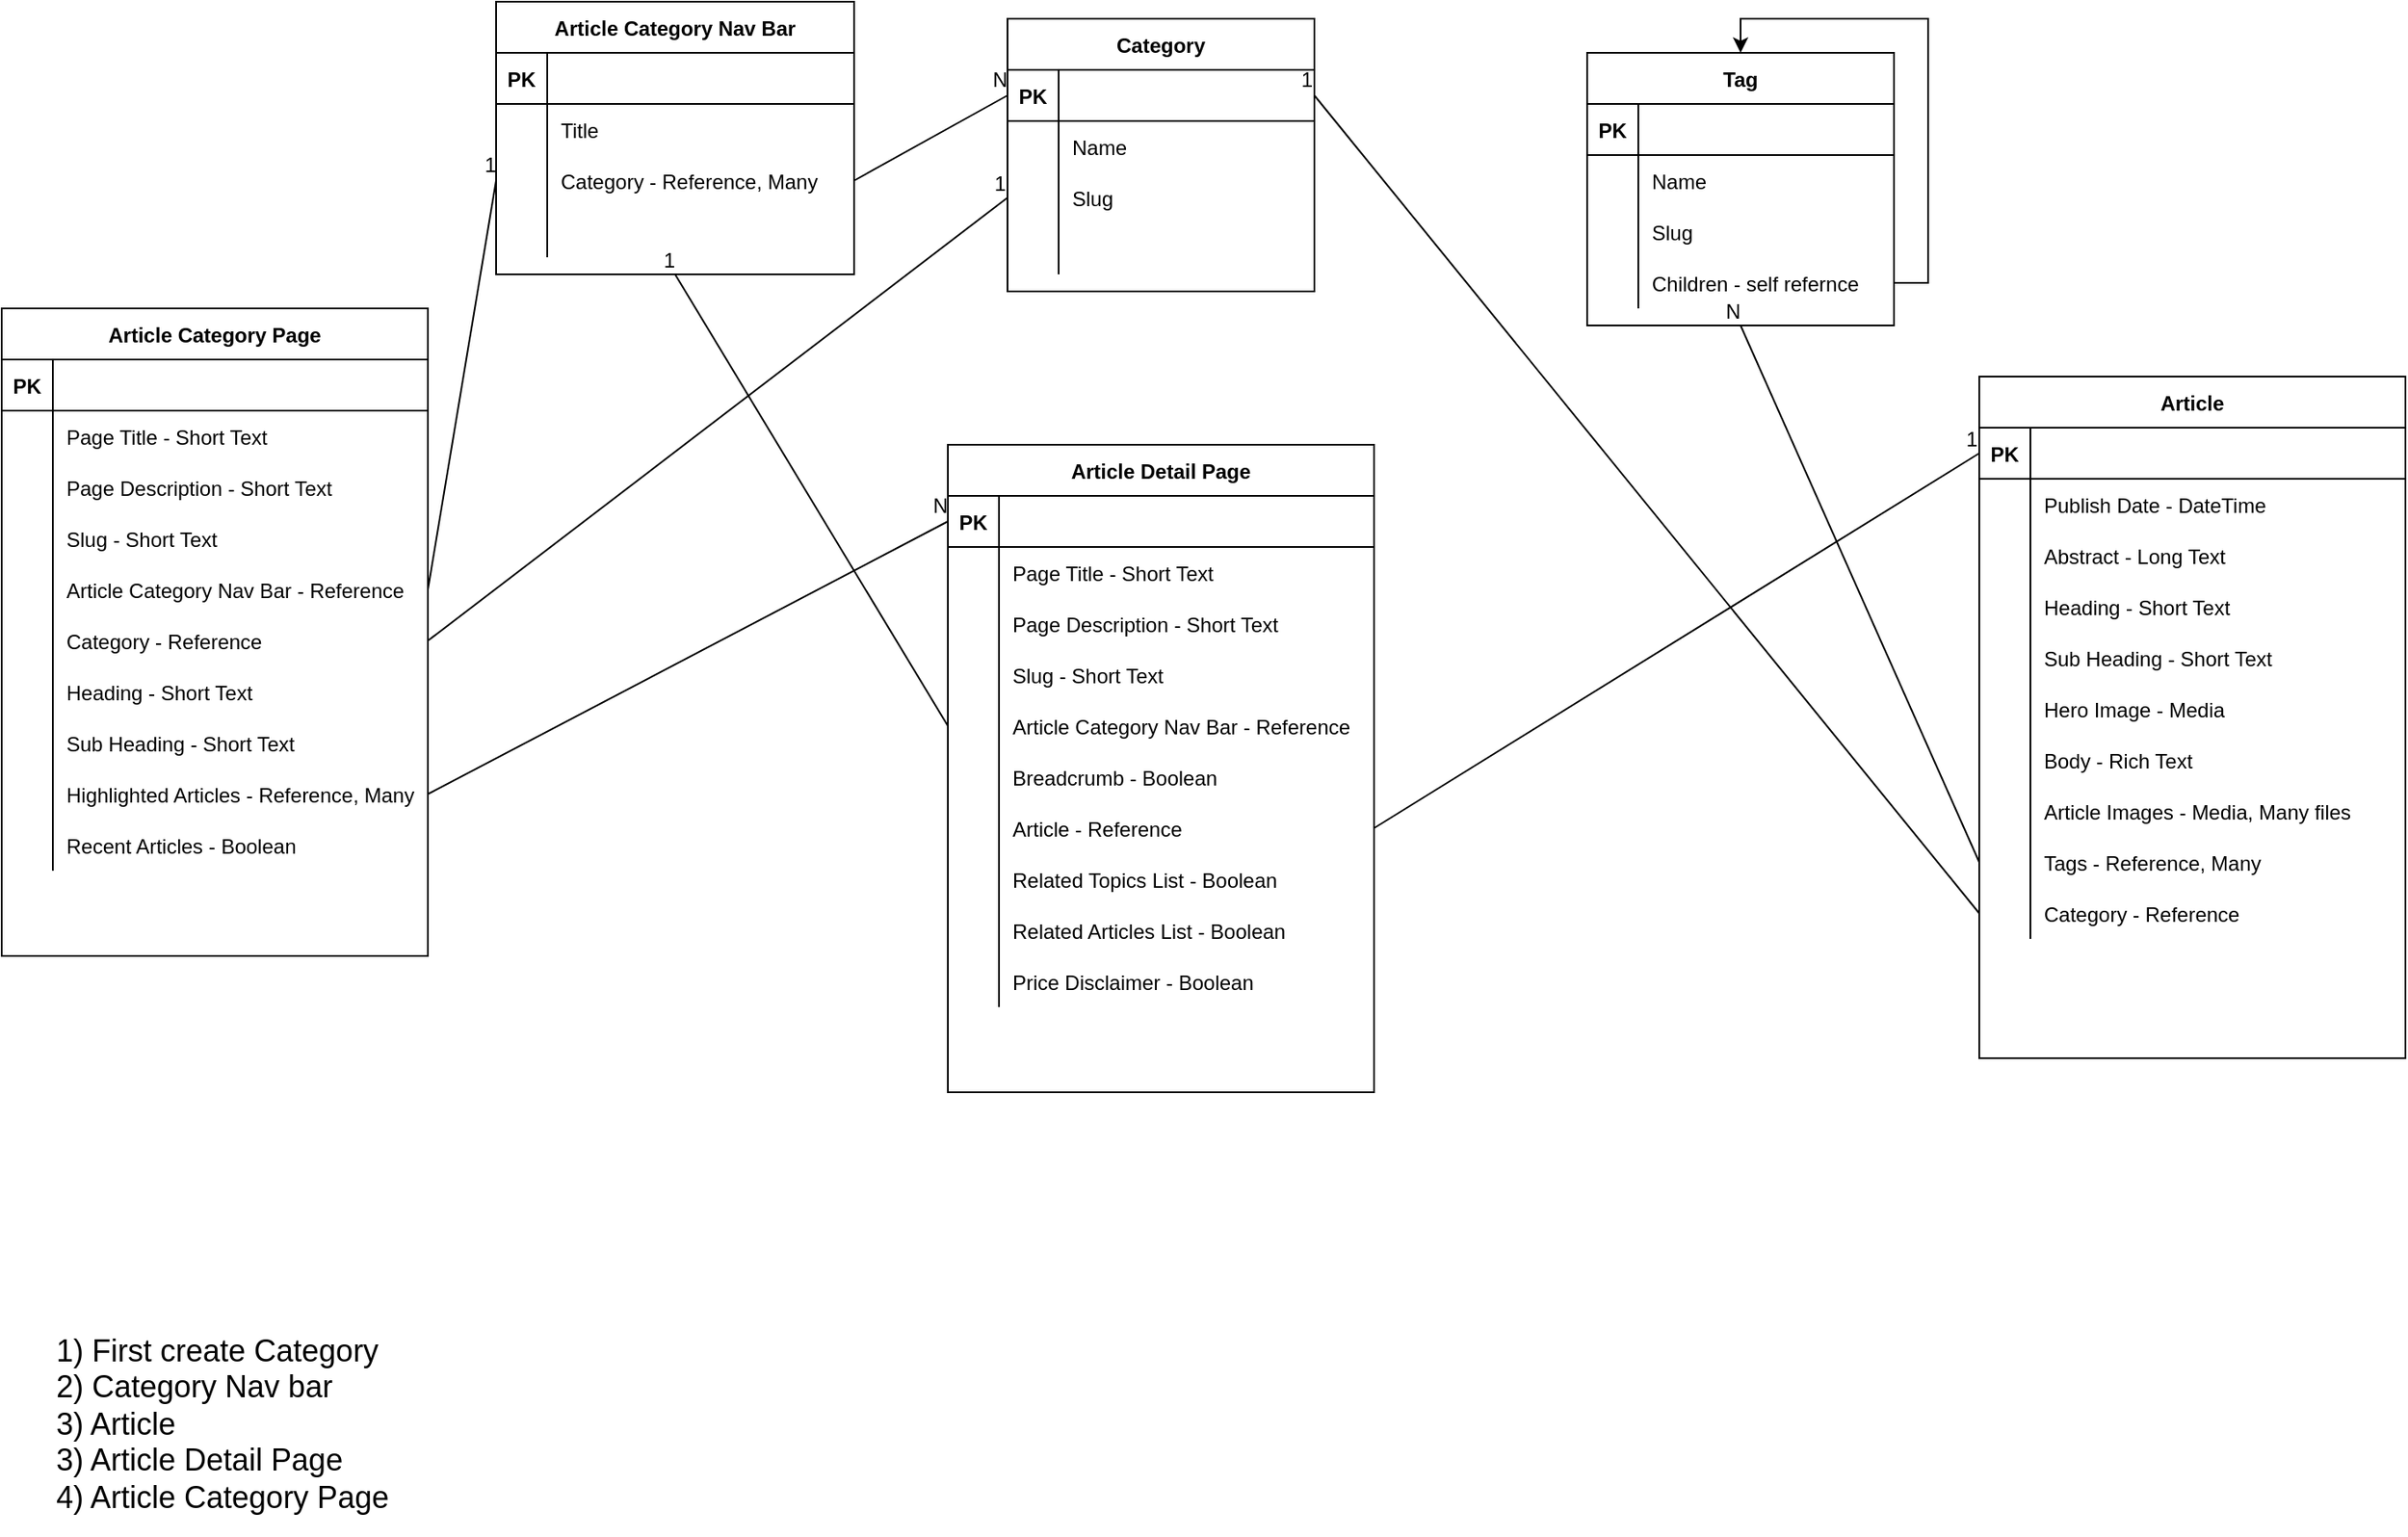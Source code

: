 <mxfile version="14.2.9" type="github" pages="2">
  <diagram id="R2lEEEUBdFMjLlhIrx00" name="Current model">
    <mxGraphModel dx="1955" dy="896" grid="1" gridSize="10" guides="1" tooltips="1" connect="1" arrows="1" fold="1" page="1" pageScale="1" pageWidth="2339" pageHeight="3300" math="0" shadow="0" extFonts="Permanent Marker^https://fonts.googleapis.com/css?family=Permanent+Marker">
      <root>
        <mxCell id="0" />
        <mxCell id="1" parent="0" />
        <mxCell id="C-vyLk0tnHw3VtMMgP7b-23" value="Article" style="shape=table;startSize=30;container=1;collapsible=1;childLayout=tableLayout;fixedRows=1;rowLines=0;fontStyle=1;align=center;resizeLast=1;" parent="1" vertex="1">
          <mxGeometry x="1560" y="430" width="250" height="400" as="geometry" />
        </mxCell>
        <mxCell id="C-vyLk0tnHw3VtMMgP7b-24" value="" style="shape=partialRectangle;collapsible=0;dropTarget=0;pointerEvents=0;fillColor=none;points=[[0,0.5],[1,0.5]];portConstraint=eastwest;top=0;left=0;right=0;bottom=1;" parent="C-vyLk0tnHw3VtMMgP7b-23" vertex="1">
          <mxGeometry y="30" width="250" height="30" as="geometry" />
        </mxCell>
        <mxCell id="C-vyLk0tnHw3VtMMgP7b-25" value="PK" style="shape=partialRectangle;overflow=hidden;connectable=0;fillColor=none;top=0;left=0;bottom=0;right=0;fontStyle=1;" parent="C-vyLk0tnHw3VtMMgP7b-24" vertex="1">
          <mxGeometry width="30" height="30" as="geometry" />
        </mxCell>
        <mxCell id="C-vyLk0tnHw3VtMMgP7b-26" value="" style="shape=partialRectangle;overflow=hidden;connectable=0;fillColor=none;top=0;left=0;bottom=0;right=0;align=left;spacingLeft=6;fontStyle=5;" parent="C-vyLk0tnHw3VtMMgP7b-24" vertex="1">
          <mxGeometry x="30" width="220" height="30" as="geometry" />
        </mxCell>
        <mxCell id="gIuXTCQ8XpXVERmAETzY-20" value="" style="shape=partialRectangle;collapsible=0;dropTarget=0;pointerEvents=0;fillColor=none;points=[[0,0.5],[1,0.5]];portConstraint=eastwest;top=0;left=0;right=0;bottom=0;" parent="C-vyLk0tnHw3VtMMgP7b-23" vertex="1">
          <mxGeometry y="60" width="250" height="30" as="geometry" />
        </mxCell>
        <mxCell id="gIuXTCQ8XpXVERmAETzY-21" value="" style="shape=partialRectangle;overflow=hidden;connectable=0;fillColor=none;top=0;left=0;bottom=0;right=0;" parent="gIuXTCQ8XpXVERmAETzY-20" vertex="1">
          <mxGeometry width="30" height="30" as="geometry" />
        </mxCell>
        <mxCell id="gIuXTCQ8XpXVERmAETzY-22" value="Publish Date - DateTime" style="shape=partialRectangle;overflow=hidden;connectable=0;fillColor=none;top=0;left=0;bottom=0;right=0;align=left;spacingLeft=6;" parent="gIuXTCQ8XpXVERmAETzY-20" vertex="1">
          <mxGeometry x="30" width="220" height="30" as="geometry" />
        </mxCell>
        <mxCell id="gIuXTCQ8XpXVERmAETzY-17" value="" style="shape=partialRectangle;collapsible=0;dropTarget=0;pointerEvents=0;fillColor=none;points=[[0,0.5],[1,0.5]];portConstraint=eastwest;top=0;left=0;right=0;bottom=0;" parent="C-vyLk0tnHw3VtMMgP7b-23" vertex="1">
          <mxGeometry y="90" width="250" height="30" as="geometry" />
        </mxCell>
        <mxCell id="gIuXTCQ8XpXVERmAETzY-18" value="" style="shape=partialRectangle;overflow=hidden;connectable=0;fillColor=none;top=0;left=0;bottom=0;right=0;" parent="gIuXTCQ8XpXVERmAETzY-17" vertex="1">
          <mxGeometry width="30" height="30" as="geometry" />
        </mxCell>
        <mxCell id="gIuXTCQ8XpXVERmAETzY-19" value="Abstract - Long Text" style="shape=partialRectangle;overflow=hidden;connectable=0;fillColor=none;top=0;left=0;bottom=0;right=0;align=left;spacingLeft=6;" parent="gIuXTCQ8XpXVERmAETzY-17" vertex="1">
          <mxGeometry x="30" width="220" height="30" as="geometry" />
        </mxCell>
        <mxCell id="gIuXTCQ8XpXVERmAETzY-23" value="" style="shape=partialRectangle;collapsible=0;dropTarget=0;pointerEvents=0;fillColor=none;points=[[0,0.5],[1,0.5]];portConstraint=eastwest;top=0;left=0;right=0;bottom=0;" parent="C-vyLk0tnHw3VtMMgP7b-23" vertex="1">
          <mxGeometry y="120" width="250" height="30" as="geometry" />
        </mxCell>
        <mxCell id="gIuXTCQ8XpXVERmAETzY-24" value="" style="shape=partialRectangle;overflow=hidden;connectable=0;fillColor=none;top=0;left=0;bottom=0;right=0;" parent="gIuXTCQ8XpXVERmAETzY-23" vertex="1">
          <mxGeometry width="30" height="30" as="geometry" />
        </mxCell>
        <mxCell id="gIuXTCQ8XpXVERmAETzY-25" value="Heading - Short Text" style="shape=partialRectangle;overflow=hidden;connectable=0;fillColor=none;top=0;left=0;bottom=0;right=0;align=left;spacingLeft=6;" parent="gIuXTCQ8XpXVERmAETzY-23" vertex="1">
          <mxGeometry x="30" width="220" height="30" as="geometry" />
        </mxCell>
        <mxCell id="gIuXTCQ8XpXVERmAETzY-26" value="" style="shape=partialRectangle;collapsible=0;dropTarget=0;pointerEvents=0;fillColor=none;points=[[0,0.5],[1,0.5]];portConstraint=eastwest;top=0;left=0;right=0;bottom=0;" parent="C-vyLk0tnHw3VtMMgP7b-23" vertex="1">
          <mxGeometry y="150" width="250" height="30" as="geometry" />
        </mxCell>
        <mxCell id="gIuXTCQ8XpXVERmAETzY-27" value="" style="shape=partialRectangle;overflow=hidden;connectable=0;fillColor=none;top=0;left=0;bottom=0;right=0;" parent="gIuXTCQ8XpXVERmAETzY-26" vertex="1">
          <mxGeometry width="30" height="30" as="geometry" />
        </mxCell>
        <mxCell id="gIuXTCQ8XpXVERmAETzY-28" value="Sub Heading - Short Text" style="shape=partialRectangle;overflow=hidden;connectable=0;fillColor=none;top=0;left=0;bottom=0;right=0;align=left;spacingLeft=6;" parent="gIuXTCQ8XpXVERmAETzY-26" vertex="1">
          <mxGeometry x="30" width="220" height="30" as="geometry" />
        </mxCell>
        <mxCell id="gIuXTCQ8XpXVERmAETzY-29" value="" style="shape=partialRectangle;collapsible=0;dropTarget=0;pointerEvents=0;fillColor=none;points=[[0,0.5],[1,0.5]];portConstraint=eastwest;top=0;left=0;right=0;bottom=0;" parent="C-vyLk0tnHw3VtMMgP7b-23" vertex="1">
          <mxGeometry y="180" width="250" height="30" as="geometry" />
        </mxCell>
        <mxCell id="gIuXTCQ8XpXVERmAETzY-30" value="" style="shape=partialRectangle;overflow=hidden;connectable=0;fillColor=none;top=0;left=0;bottom=0;right=0;" parent="gIuXTCQ8XpXVERmAETzY-29" vertex="1">
          <mxGeometry width="30" height="30" as="geometry" />
        </mxCell>
        <mxCell id="gIuXTCQ8XpXVERmAETzY-31" value="Hero Image - Media" style="shape=partialRectangle;overflow=hidden;connectable=0;fillColor=none;top=0;left=0;bottom=0;right=0;align=left;spacingLeft=6;" parent="gIuXTCQ8XpXVERmAETzY-29" vertex="1">
          <mxGeometry x="30" width="220" height="30" as="geometry" />
        </mxCell>
        <mxCell id="gIuXTCQ8XpXVERmAETzY-32" value="" style="shape=partialRectangle;collapsible=0;dropTarget=0;pointerEvents=0;fillColor=none;points=[[0,0.5],[1,0.5]];portConstraint=eastwest;top=0;left=0;right=0;bottom=0;" parent="C-vyLk0tnHw3VtMMgP7b-23" vertex="1">
          <mxGeometry y="210" width="250" height="30" as="geometry" />
        </mxCell>
        <mxCell id="gIuXTCQ8XpXVERmAETzY-33" value="" style="shape=partialRectangle;overflow=hidden;connectable=0;fillColor=none;top=0;left=0;bottom=0;right=0;" parent="gIuXTCQ8XpXVERmAETzY-32" vertex="1">
          <mxGeometry width="30" height="30" as="geometry" />
        </mxCell>
        <mxCell id="gIuXTCQ8XpXVERmAETzY-34" value="Body - Rich Text" style="shape=partialRectangle;overflow=hidden;connectable=0;fillColor=none;top=0;left=0;bottom=0;right=0;align=left;spacingLeft=6;" parent="gIuXTCQ8XpXVERmAETzY-32" vertex="1">
          <mxGeometry x="30" width="220" height="30" as="geometry" />
        </mxCell>
        <mxCell id="gIuXTCQ8XpXVERmAETzY-35" value="" style="shape=partialRectangle;collapsible=0;dropTarget=0;pointerEvents=0;fillColor=none;points=[[0,0.5],[1,0.5]];portConstraint=eastwest;top=0;left=0;right=0;bottom=0;" parent="C-vyLk0tnHw3VtMMgP7b-23" vertex="1">
          <mxGeometry y="240" width="250" height="30" as="geometry" />
        </mxCell>
        <mxCell id="gIuXTCQ8XpXVERmAETzY-36" value="" style="shape=partialRectangle;overflow=hidden;connectable=0;fillColor=none;top=0;left=0;bottom=0;right=0;" parent="gIuXTCQ8XpXVERmAETzY-35" vertex="1">
          <mxGeometry width="30" height="30" as="geometry" />
        </mxCell>
        <mxCell id="gIuXTCQ8XpXVERmAETzY-37" value="Article Images - Media, Many files" style="shape=partialRectangle;overflow=hidden;connectable=0;fillColor=none;top=0;left=0;bottom=0;right=0;align=left;spacingLeft=6;" parent="gIuXTCQ8XpXVERmAETzY-35" vertex="1">
          <mxGeometry x="30" width="220" height="30" as="geometry" />
        </mxCell>
        <mxCell id="gIuXTCQ8XpXVERmAETzY-38" value="" style="shape=partialRectangle;collapsible=0;dropTarget=0;pointerEvents=0;fillColor=none;points=[[0,0.5],[1,0.5]];portConstraint=eastwest;top=0;left=0;right=0;bottom=0;" parent="C-vyLk0tnHw3VtMMgP7b-23" vertex="1">
          <mxGeometry y="270" width="250" height="30" as="geometry" />
        </mxCell>
        <mxCell id="gIuXTCQ8XpXVERmAETzY-39" value="" style="shape=partialRectangle;overflow=hidden;connectable=0;fillColor=none;top=0;left=0;bottom=0;right=0;" parent="gIuXTCQ8XpXVERmAETzY-38" vertex="1">
          <mxGeometry width="30" height="30" as="geometry" />
        </mxCell>
        <mxCell id="gIuXTCQ8XpXVERmAETzY-40" value="Tags - Reference, Many" style="shape=partialRectangle;overflow=hidden;connectable=0;fillColor=none;top=0;left=0;bottom=0;right=0;align=left;spacingLeft=6;" parent="gIuXTCQ8XpXVERmAETzY-38" vertex="1">
          <mxGeometry x="30" width="220" height="30" as="geometry" />
        </mxCell>
        <mxCell id="C-vyLk0tnHw3VtMMgP7b-27" value="" style="shape=partialRectangle;collapsible=0;dropTarget=0;pointerEvents=0;fillColor=none;points=[[0,0.5],[1,0.5]];portConstraint=eastwest;top=0;left=0;right=0;bottom=0;" parent="C-vyLk0tnHw3VtMMgP7b-23" vertex="1">
          <mxGeometry y="300" width="250" height="30" as="geometry" />
        </mxCell>
        <mxCell id="C-vyLk0tnHw3VtMMgP7b-28" value="" style="shape=partialRectangle;overflow=hidden;connectable=0;fillColor=none;top=0;left=0;bottom=0;right=0;" parent="C-vyLk0tnHw3VtMMgP7b-27" vertex="1">
          <mxGeometry width="30" height="30" as="geometry" />
        </mxCell>
        <mxCell id="C-vyLk0tnHw3VtMMgP7b-29" value="Category - Reference" style="shape=partialRectangle;overflow=hidden;connectable=0;fillColor=none;top=0;left=0;bottom=0;right=0;align=left;spacingLeft=6;" parent="C-vyLk0tnHw3VtMMgP7b-27" vertex="1">
          <mxGeometry x="30" width="220" height="30" as="geometry" />
        </mxCell>
        <mxCell id="gIuXTCQ8XpXVERmAETzY-41" value="Article Detail Page" style="shape=table;startSize=30;container=1;collapsible=1;childLayout=tableLayout;fixedRows=1;rowLines=0;fontStyle=1;align=center;resizeLast=1;" parent="1" vertex="1">
          <mxGeometry x="955" y="470" width="250" height="380" as="geometry" />
        </mxCell>
        <mxCell id="gIuXTCQ8XpXVERmAETzY-42" value="" style="shape=partialRectangle;collapsible=0;dropTarget=0;pointerEvents=0;fillColor=none;points=[[0,0.5],[1,0.5]];portConstraint=eastwest;top=0;left=0;right=0;bottom=1;" parent="gIuXTCQ8XpXVERmAETzY-41" vertex="1">
          <mxGeometry y="30" width="250" height="30" as="geometry" />
        </mxCell>
        <mxCell id="gIuXTCQ8XpXVERmAETzY-43" value="PK" style="shape=partialRectangle;overflow=hidden;connectable=0;fillColor=none;top=0;left=0;bottom=0;right=0;fontStyle=1;" parent="gIuXTCQ8XpXVERmAETzY-42" vertex="1">
          <mxGeometry width="30" height="30" as="geometry" />
        </mxCell>
        <mxCell id="gIuXTCQ8XpXVERmAETzY-44" value="" style="shape=partialRectangle;overflow=hidden;connectable=0;fillColor=none;top=0;left=0;bottom=0;right=0;align=left;spacingLeft=6;fontStyle=5;" parent="gIuXTCQ8XpXVERmAETzY-42" vertex="1">
          <mxGeometry x="30" width="220" height="30" as="geometry" />
        </mxCell>
        <mxCell id="gIuXTCQ8XpXVERmAETzY-45" value="" style="shape=partialRectangle;collapsible=0;dropTarget=0;pointerEvents=0;fillColor=none;points=[[0,0.5],[1,0.5]];portConstraint=eastwest;top=0;left=0;right=0;bottom=0;" parent="gIuXTCQ8XpXVERmAETzY-41" vertex="1">
          <mxGeometry y="60" width="250" height="30" as="geometry" />
        </mxCell>
        <mxCell id="gIuXTCQ8XpXVERmAETzY-46" value="" style="shape=partialRectangle;overflow=hidden;connectable=0;fillColor=none;top=0;left=0;bottom=0;right=0;" parent="gIuXTCQ8XpXVERmAETzY-45" vertex="1">
          <mxGeometry width="30" height="30" as="geometry" />
        </mxCell>
        <mxCell id="gIuXTCQ8XpXVERmAETzY-47" value="Page Title - Short Text" style="shape=partialRectangle;overflow=hidden;connectable=0;fillColor=none;top=0;left=0;bottom=0;right=0;align=left;spacingLeft=6;" parent="gIuXTCQ8XpXVERmAETzY-45" vertex="1">
          <mxGeometry x="30" width="220" height="30" as="geometry" />
        </mxCell>
        <mxCell id="gIuXTCQ8XpXVERmAETzY-48" value="" style="shape=partialRectangle;collapsible=0;dropTarget=0;pointerEvents=0;fillColor=none;points=[[0,0.5],[1,0.5]];portConstraint=eastwest;top=0;left=0;right=0;bottom=0;" parent="gIuXTCQ8XpXVERmAETzY-41" vertex="1">
          <mxGeometry y="90" width="250" height="30" as="geometry" />
        </mxCell>
        <mxCell id="gIuXTCQ8XpXVERmAETzY-49" value="" style="shape=partialRectangle;overflow=hidden;connectable=0;fillColor=none;top=0;left=0;bottom=0;right=0;" parent="gIuXTCQ8XpXVERmAETzY-48" vertex="1">
          <mxGeometry width="30" height="30" as="geometry" />
        </mxCell>
        <mxCell id="gIuXTCQ8XpXVERmAETzY-50" value="Page Description - Short Text" style="shape=partialRectangle;overflow=hidden;connectable=0;fillColor=none;top=0;left=0;bottom=0;right=0;align=left;spacingLeft=6;" parent="gIuXTCQ8XpXVERmAETzY-48" vertex="1">
          <mxGeometry x="30" width="220" height="30" as="geometry" />
        </mxCell>
        <mxCell id="gIuXTCQ8XpXVERmAETzY-51" value="" style="shape=partialRectangle;collapsible=0;dropTarget=0;pointerEvents=0;fillColor=none;points=[[0,0.5],[1,0.5]];portConstraint=eastwest;top=0;left=0;right=0;bottom=0;" parent="gIuXTCQ8XpXVERmAETzY-41" vertex="1">
          <mxGeometry y="120" width="250" height="30" as="geometry" />
        </mxCell>
        <mxCell id="gIuXTCQ8XpXVERmAETzY-52" value="" style="shape=partialRectangle;overflow=hidden;connectable=0;fillColor=none;top=0;left=0;bottom=0;right=0;" parent="gIuXTCQ8XpXVERmAETzY-51" vertex="1">
          <mxGeometry width="30" height="30" as="geometry" />
        </mxCell>
        <mxCell id="gIuXTCQ8XpXVERmAETzY-53" value="Slug - Short Text" style="shape=partialRectangle;overflow=hidden;connectable=0;fillColor=none;top=0;left=0;bottom=0;right=0;align=left;spacingLeft=6;" parent="gIuXTCQ8XpXVERmAETzY-51" vertex="1">
          <mxGeometry x="30" width="220" height="30" as="geometry" />
        </mxCell>
        <mxCell id="gIuXTCQ8XpXVERmAETzY-54" value="" style="shape=partialRectangle;collapsible=0;dropTarget=0;pointerEvents=0;fillColor=none;points=[[0,0.5],[1,0.5]];portConstraint=eastwest;top=0;left=0;right=0;bottom=0;" parent="gIuXTCQ8XpXVERmAETzY-41" vertex="1">
          <mxGeometry y="150" width="250" height="30" as="geometry" />
        </mxCell>
        <mxCell id="gIuXTCQ8XpXVERmAETzY-55" value="" style="shape=partialRectangle;overflow=hidden;connectable=0;fillColor=none;top=0;left=0;bottom=0;right=0;" parent="gIuXTCQ8XpXVERmAETzY-54" vertex="1">
          <mxGeometry width="30" height="30" as="geometry" />
        </mxCell>
        <mxCell id="gIuXTCQ8XpXVERmAETzY-56" value="Article Category Nav Bar - Reference" style="shape=partialRectangle;overflow=hidden;connectable=0;fillColor=none;top=0;left=0;bottom=0;right=0;align=left;spacingLeft=6;" parent="gIuXTCQ8XpXVERmAETzY-54" vertex="1">
          <mxGeometry x="30" width="220" height="30" as="geometry" />
        </mxCell>
        <mxCell id="gIuXTCQ8XpXVERmAETzY-57" value="" style="shape=partialRectangle;collapsible=0;dropTarget=0;pointerEvents=0;fillColor=none;points=[[0,0.5],[1,0.5]];portConstraint=eastwest;top=0;left=0;right=0;bottom=0;" parent="gIuXTCQ8XpXVERmAETzY-41" vertex="1">
          <mxGeometry y="180" width="250" height="30" as="geometry" />
        </mxCell>
        <mxCell id="gIuXTCQ8XpXVERmAETzY-58" value="" style="shape=partialRectangle;overflow=hidden;connectable=0;fillColor=none;top=0;left=0;bottom=0;right=0;" parent="gIuXTCQ8XpXVERmAETzY-57" vertex="1">
          <mxGeometry width="30" height="30" as="geometry" />
        </mxCell>
        <mxCell id="gIuXTCQ8XpXVERmAETzY-59" value="Breadcrumb - Boolean" style="shape=partialRectangle;overflow=hidden;connectable=0;fillColor=none;top=0;left=0;bottom=0;right=0;align=left;spacingLeft=6;" parent="gIuXTCQ8XpXVERmAETzY-57" vertex="1">
          <mxGeometry x="30" width="220" height="30" as="geometry" />
        </mxCell>
        <mxCell id="gIuXTCQ8XpXVERmAETzY-60" value="" style="shape=partialRectangle;collapsible=0;dropTarget=0;pointerEvents=0;fillColor=none;points=[[0,0.5],[1,0.5]];portConstraint=eastwest;top=0;left=0;right=0;bottom=0;" parent="gIuXTCQ8XpXVERmAETzY-41" vertex="1">
          <mxGeometry y="210" width="250" height="30" as="geometry" />
        </mxCell>
        <mxCell id="gIuXTCQ8XpXVERmAETzY-61" value="" style="shape=partialRectangle;overflow=hidden;connectable=0;fillColor=none;top=0;left=0;bottom=0;right=0;" parent="gIuXTCQ8XpXVERmAETzY-60" vertex="1">
          <mxGeometry width="30" height="30" as="geometry" />
        </mxCell>
        <mxCell id="gIuXTCQ8XpXVERmAETzY-62" value="Article - Reference" style="shape=partialRectangle;overflow=hidden;connectable=0;fillColor=none;top=0;left=0;bottom=0;right=0;align=left;spacingLeft=6;" parent="gIuXTCQ8XpXVERmAETzY-60" vertex="1">
          <mxGeometry x="30" width="220" height="30" as="geometry" />
        </mxCell>
        <mxCell id="gIuXTCQ8XpXVERmAETzY-63" value="" style="shape=partialRectangle;collapsible=0;dropTarget=0;pointerEvents=0;fillColor=none;points=[[0,0.5],[1,0.5]];portConstraint=eastwest;top=0;left=0;right=0;bottom=0;" parent="gIuXTCQ8XpXVERmAETzY-41" vertex="1">
          <mxGeometry y="240" width="250" height="30" as="geometry" />
        </mxCell>
        <mxCell id="gIuXTCQ8XpXVERmAETzY-64" value="" style="shape=partialRectangle;overflow=hidden;connectable=0;fillColor=none;top=0;left=0;bottom=0;right=0;" parent="gIuXTCQ8XpXVERmAETzY-63" vertex="1">
          <mxGeometry width="30" height="30" as="geometry" />
        </mxCell>
        <mxCell id="gIuXTCQ8XpXVERmAETzY-65" value="Related Topics List - Boolean" style="shape=partialRectangle;overflow=hidden;connectable=0;fillColor=none;top=0;left=0;bottom=0;right=0;align=left;spacingLeft=6;" parent="gIuXTCQ8XpXVERmAETzY-63" vertex="1">
          <mxGeometry x="30" width="220" height="30" as="geometry" />
        </mxCell>
        <mxCell id="gIuXTCQ8XpXVERmAETzY-66" value="" style="shape=partialRectangle;collapsible=0;dropTarget=0;pointerEvents=0;fillColor=none;points=[[0,0.5],[1,0.5]];portConstraint=eastwest;top=0;left=0;right=0;bottom=0;" parent="gIuXTCQ8XpXVERmAETzY-41" vertex="1">
          <mxGeometry y="270" width="250" height="30" as="geometry" />
        </mxCell>
        <mxCell id="gIuXTCQ8XpXVERmAETzY-67" value="" style="shape=partialRectangle;overflow=hidden;connectable=0;fillColor=none;top=0;left=0;bottom=0;right=0;" parent="gIuXTCQ8XpXVERmAETzY-66" vertex="1">
          <mxGeometry width="30" height="30" as="geometry" />
        </mxCell>
        <mxCell id="gIuXTCQ8XpXVERmAETzY-68" value="Related Articles List - Boolean" style="shape=partialRectangle;overflow=hidden;connectable=0;fillColor=none;top=0;left=0;bottom=0;right=0;align=left;spacingLeft=6;" parent="gIuXTCQ8XpXVERmAETzY-66" vertex="1">
          <mxGeometry x="30" width="220" height="30" as="geometry" />
        </mxCell>
        <mxCell id="gIuXTCQ8XpXVERmAETzY-69" value="" style="shape=partialRectangle;collapsible=0;dropTarget=0;pointerEvents=0;fillColor=none;points=[[0,0.5],[1,0.5]];portConstraint=eastwest;top=0;left=0;right=0;bottom=0;" parent="gIuXTCQ8XpXVERmAETzY-41" vertex="1">
          <mxGeometry y="300" width="250" height="30" as="geometry" />
        </mxCell>
        <mxCell id="gIuXTCQ8XpXVERmAETzY-70" value="" style="shape=partialRectangle;overflow=hidden;connectable=0;fillColor=none;top=0;left=0;bottom=0;right=0;" parent="gIuXTCQ8XpXVERmAETzY-69" vertex="1">
          <mxGeometry width="30" height="30" as="geometry" />
        </mxCell>
        <mxCell id="gIuXTCQ8XpXVERmAETzY-71" value="Price Disclaimer - Boolean" style="shape=partialRectangle;overflow=hidden;connectable=0;fillColor=none;top=0;left=0;bottom=0;right=0;align=left;spacingLeft=6;" parent="gIuXTCQ8XpXVERmAETzY-69" vertex="1">
          <mxGeometry x="30" width="220" height="30" as="geometry" />
        </mxCell>
        <mxCell id="gIuXTCQ8XpXVERmAETzY-75" value="Category" style="shape=table;startSize=30;container=1;collapsible=1;childLayout=tableLayout;fixedRows=1;rowLines=0;fontStyle=1;align=center;resizeLast=1;" parent="1" vertex="1">
          <mxGeometry x="990" y="220" width="180" height="160" as="geometry" />
        </mxCell>
        <mxCell id="gIuXTCQ8XpXVERmAETzY-76" value="" style="shape=partialRectangle;collapsible=0;dropTarget=0;pointerEvents=0;fillColor=none;top=0;left=0;bottom=1;right=0;points=[[0,0.5],[1,0.5]];portConstraint=eastwest;" parent="gIuXTCQ8XpXVERmAETzY-75" vertex="1">
          <mxGeometry y="30" width="180" height="30" as="geometry" />
        </mxCell>
        <mxCell id="gIuXTCQ8XpXVERmAETzY-77" value="PK" style="shape=partialRectangle;connectable=0;fillColor=none;top=0;left=0;bottom=0;right=0;fontStyle=1;overflow=hidden;" parent="gIuXTCQ8XpXVERmAETzY-76" vertex="1">
          <mxGeometry width="30" height="30" as="geometry" />
        </mxCell>
        <mxCell id="gIuXTCQ8XpXVERmAETzY-78" value="" style="shape=partialRectangle;connectable=0;fillColor=none;top=0;left=0;bottom=0;right=0;align=left;spacingLeft=6;fontStyle=5;overflow=hidden;" parent="gIuXTCQ8XpXVERmAETzY-76" vertex="1">
          <mxGeometry x="30" width="150" height="30" as="geometry" />
        </mxCell>
        <mxCell id="gIuXTCQ8XpXVERmAETzY-79" value="" style="shape=partialRectangle;collapsible=0;dropTarget=0;pointerEvents=0;fillColor=none;top=0;left=0;bottom=0;right=0;points=[[0,0.5],[1,0.5]];portConstraint=eastwest;" parent="gIuXTCQ8XpXVERmAETzY-75" vertex="1">
          <mxGeometry y="60" width="180" height="30" as="geometry" />
        </mxCell>
        <mxCell id="gIuXTCQ8XpXVERmAETzY-80" value="" style="shape=partialRectangle;connectable=0;fillColor=none;top=0;left=0;bottom=0;right=0;editable=1;overflow=hidden;" parent="gIuXTCQ8XpXVERmAETzY-79" vertex="1">
          <mxGeometry width="30" height="30" as="geometry" />
        </mxCell>
        <mxCell id="gIuXTCQ8XpXVERmAETzY-81" value="Name" style="shape=partialRectangle;connectable=0;fillColor=none;top=0;left=0;bottom=0;right=0;align=left;spacingLeft=6;overflow=hidden;" parent="gIuXTCQ8XpXVERmAETzY-79" vertex="1">
          <mxGeometry x="30" width="150" height="30" as="geometry" />
        </mxCell>
        <mxCell id="gIuXTCQ8XpXVERmAETzY-82" value="" style="shape=partialRectangle;collapsible=0;dropTarget=0;pointerEvents=0;fillColor=none;top=0;left=0;bottom=0;right=0;points=[[0,0.5],[1,0.5]];portConstraint=eastwest;" parent="gIuXTCQ8XpXVERmAETzY-75" vertex="1">
          <mxGeometry y="90" width="180" height="30" as="geometry" />
        </mxCell>
        <mxCell id="gIuXTCQ8XpXVERmAETzY-83" value="" style="shape=partialRectangle;connectable=0;fillColor=none;top=0;left=0;bottom=0;right=0;editable=1;overflow=hidden;" parent="gIuXTCQ8XpXVERmAETzY-82" vertex="1">
          <mxGeometry width="30" height="30" as="geometry" />
        </mxCell>
        <mxCell id="gIuXTCQ8XpXVERmAETzY-84" value="Slug" style="shape=partialRectangle;connectable=0;fillColor=none;top=0;left=0;bottom=0;right=0;align=left;spacingLeft=6;overflow=hidden;" parent="gIuXTCQ8XpXVERmAETzY-82" vertex="1">
          <mxGeometry x="30" width="150" height="30" as="geometry" />
        </mxCell>
        <mxCell id="gIuXTCQ8XpXVERmAETzY-85" value="" style="shape=partialRectangle;collapsible=0;dropTarget=0;pointerEvents=0;fillColor=none;top=0;left=0;bottom=0;right=0;points=[[0,0.5],[1,0.5]];portConstraint=eastwest;" parent="gIuXTCQ8XpXVERmAETzY-75" vertex="1">
          <mxGeometry y="120" width="180" height="30" as="geometry" />
        </mxCell>
        <mxCell id="gIuXTCQ8XpXVERmAETzY-86" value="" style="shape=partialRectangle;connectable=0;fillColor=none;top=0;left=0;bottom=0;right=0;editable=1;overflow=hidden;" parent="gIuXTCQ8XpXVERmAETzY-85" vertex="1">
          <mxGeometry width="30" height="30" as="geometry" />
        </mxCell>
        <mxCell id="gIuXTCQ8XpXVERmAETzY-87" value="" style="shape=partialRectangle;connectable=0;fillColor=none;top=0;left=0;bottom=0;right=0;align=left;spacingLeft=6;overflow=hidden;" parent="gIuXTCQ8XpXVERmAETzY-85" vertex="1">
          <mxGeometry x="30" width="150" height="30" as="geometry" />
        </mxCell>
        <mxCell id="gIuXTCQ8XpXVERmAETzY-88" value="Article Category Nav Bar" style="shape=table;startSize=30;container=1;collapsible=1;childLayout=tableLayout;fixedRows=1;rowLines=0;fontStyle=1;align=center;resizeLast=1;" parent="1" vertex="1">
          <mxGeometry x="690" y="210" width="210" height="160" as="geometry" />
        </mxCell>
        <mxCell id="gIuXTCQ8XpXVERmAETzY-89" value="" style="shape=partialRectangle;collapsible=0;dropTarget=0;pointerEvents=0;fillColor=none;top=0;left=0;bottom=1;right=0;points=[[0,0.5],[1,0.5]];portConstraint=eastwest;" parent="gIuXTCQ8XpXVERmAETzY-88" vertex="1">
          <mxGeometry y="30" width="210" height="30" as="geometry" />
        </mxCell>
        <mxCell id="gIuXTCQ8XpXVERmAETzY-90" value="PK" style="shape=partialRectangle;connectable=0;fillColor=none;top=0;left=0;bottom=0;right=0;fontStyle=1;overflow=hidden;" parent="gIuXTCQ8XpXVERmAETzY-89" vertex="1">
          <mxGeometry width="30" height="30" as="geometry" />
        </mxCell>
        <mxCell id="gIuXTCQ8XpXVERmAETzY-91" value="" style="shape=partialRectangle;connectable=0;fillColor=none;top=0;left=0;bottom=0;right=0;align=left;spacingLeft=6;fontStyle=5;overflow=hidden;" parent="gIuXTCQ8XpXVERmAETzY-89" vertex="1">
          <mxGeometry x="30" width="180" height="30" as="geometry" />
        </mxCell>
        <mxCell id="gIuXTCQ8XpXVERmAETzY-92" value="" style="shape=partialRectangle;collapsible=0;dropTarget=0;pointerEvents=0;fillColor=none;top=0;left=0;bottom=0;right=0;points=[[0,0.5],[1,0.5]];portConstraint=eastwest;" parent="gIuXTCQ8XpXVERmAETzY-88" vertex="1">
          <mxGeometry y="60" width="210" height="30" as="geometry" />
        </mxCell>
        <mxCell id="gIuXTCQ8XpXVERmAETzY-93" value="" style="shape=partialRectangle;connectable=0;fillColor=none;top=0;left=0;bottom=0;right=0;editable=1;overflow=hidden;" parent="gIuXTCQ8XpXVERmAETzY-92" vertex="1">
          <mxGeometry width="30" height="30" as="geometry" />
        </mxCell>
        <mxCell id="gIuXTCQ8XpXVERmAETzY-94" value="Title" style="shape=partialRectangle;connectable=0;fillColor=none;top=0;left=0;bottom=0;right=0;align=left;spacingLeft=6;overflow=hidden;" parent="gIuXTCQ8XpXVERmAETzY-92" vertex="1">
          <mxGeometry x="30" width="180" height="30" as="geometry" />
        </mxCell>
        <mxCell id="gIuXTCQ8XpXVERmAETzY-95" value="" style="shape=partialRectangle;collapsible=0;dropTarget=0;pointerEvents=0;fillColor=none;top=0;left=0;bottom=0;right=0;points=[[0,0.5],[1,0.5]];portConstraint=eastwest;" parent="gIuXTCQ8XpXVERmAETzY-88" vertex="1">
          <mxGeometry y="90" width="210" height="30" as="geometry" />
        </mxCell>
        <mxCell id="gIuXTCQ8XpXVERmAETzY-96" value="" style="shape=partialRectangle;connectable=0;fillColor=none;top=0;left=0;bottom=0;right=0;editable=1;overflow=hidden;" parent="gIuXTCQ8XpXVERmAETzY-95" vertex="1">
          <mxGeometry width="30" height="30" as="geometry" />
        </mxCell>
        <mxCell id="gIuXTCQ8XpXVERmAETzY-97" value="Category - Reference, Many" style="shape=partialRectangle;connectable=0;fillColor=none;top=0;left=0;bottom=0;right=0;align=left;spacingLeft=6;overflow=hidden;" parent="gIuXTCQ8XpXVERmAETzY-95" vertex="1">
          <mxGeometry x="30" width="180" height="30" as="geometry" />
        </mxCell>
        <mxCell id="gIuXTCQ8XpXVERmAETzY-98" value="" style="shape=partialRectangle;collapsible=0;dropTarget=0;pointerEvents=0;fillColor=none;top=0;left=0;bottom=0;right=0;points=[[0,0.5],[1,0.5]];portConstraint=eastwest;" parent="gIuXTCQ8XpXVERmAETzY-88" vertex="1">
          <mxGeometry y="120" width="210" height="30" as="geometry" />
        </mxCell>
        <mxCell id="gIuXTCQ8XpXVERmAETzY-99" value="" style="shape=partialRectangle;connectable=0;fillColor=none;top=0;left=0;bottom=0;right=0;editable=1;overflow=hidden;" parent="gIuXTCQ8XpXVERmAETzY-98" vertex="1">
          <mxGeometry width="30" height="30" as="geometry" />
        </mxCell>
        <mxCell id="gIuXTCQ8XpXVERmAETzY-100" value="" style="shape=partialRectangle;connectable=0;fillColor=none;top=0;left=0;bottom=0;right=0;align=left;spacingLeft=6;overflow=hidden;" parent="gIuXTCQ8XpXVERmAETzY-98" vertex="1">
          <mxGeometry x="30" width="180" height="30" as="geometry" />
        </mxCell>
        <mxCell id="gIuXTCQ8XpXVERmAETzY-101" value="Article Category Page" style="shape=table;startSize=30;container=1;collapsible=1;childLayout=tableLayout;fixedRows=1;rowLines=0;fontStyle=1;align=center;resizeLast=1;" parent="1" vertex="1">
          <mxGeometry x="400" y="390" width="250" height="380" as="geometry" />
        </mxCell>
        <mxCell id="gIuXTCQ8XpXVERmAETzY-102" value="" style="shape=partialRectangle;collapsible=0;dropTarget=0;pointerEvents=0;fillColor=none;points=[[0,0.5],[1,0.5]];portConstraint=eastwest;top=0;left=0;right=0;bottom=1;" parent="gIuXTCQ8XpXVERmAETzY-101" vertex="1">
          <mxGeometry y="30" width="250" height="30" as="geometry" />
        </mxCell>
        <mxCell id="gIuXTCQ8XpXVERmAETzY-103" value="PK" style="shape=partialRectangle;overflow=hidden;connectable=0;fillColor=none;top=0;left=0;bottom=0;right=0;fontStyle=1;" parent="gIuXTCQ8XpXVERmAETzY-102" vertex="1">
          <mxGeometry width="30" height="30" as="geometry" />
        </mxCell>
        <mxCell id="gIuXTCQ8XpXVERmAETzY-104" value="" style="shape=partialRectangle;overflow=hidden;connectable=0;fillColor=none;top=0;left=0;bottom=0;right=0;align=left;spacingLeft=6;fontStyle=5;" parent="gIuXTCQ8XpXVERmAETzY-102" vertex="1">
          <mxGeometry x="30" width="220" height="30" as="geometry" />
        </mxCell>
        <mxCell id="gIuXTCQ8XpXVERmAETzY-105" value="" style="shape=partialRectangle;collapsible=0;dropTarget=0;pointerEvents=0;fillColor=none;points=[[0,0.5],[1,0.5]];portConstraint=eastwest;top=0;left=0;right=0;bottom=0;" parent="gIuXTCQ8XpXVERmAETzY-101" vertex="1">
          <mxGeometry y="60" width="250" height="30" as="geometry" />
        </mxCell>
        <mxCell id="gIuXTCQ8XpXVERmAETzY-106" value="" style="shape=partialRectangle;overflow=hidden;connectable=0;fillColor=none;top=0;left=0;bottom=0;right=0;" parent="gIuXTCQ8XpXVERmAETzY-105" vertex="1">
          <mxGeometry width="30" height="30" as="geometry" />
        </mxCell>
        <mxCell id="gIuXTCQ8XpXVERmAETzY-107" value="Page Title - Short Text" style="shape=partialRectangle;overflow=hidden;connectable=0;fillColor=none;top=0;left=0;bottom=0;right=0;align=left;spacingLeft=6;" parent="gIuXTCQ8XpXVERmAETzY-105" vertex="1">
          <mxGeometry x="30" width="220" height="30" as="geometry" />
        </mxCell>
        <mxCell id="gIuXTCQ8XpXVERmAETzY-108" value="" style="shape=partialRectangle;collapsible=0;dropTarget=0;pointerEvents=0;fillColor=none;points=[[0,0.5],[1,0.5]];portConstraint=eastwest;top=0;left=0;right=0;bottom=0;" parent="gIuXTCQ8XpXVERmAETzY-101" vertex="1">
          <mxGeometry y="90" width="250" height="30" as="geometry" />
        </mxCell>
        <mxCell id="gIuXTCQ8XpXVERmAETzY-109" value="" style="shape=partialRectangle;overflow=hidden;connectable=0;fillColor=none;top=0;left=0;bottom=0;right=0;" parent="gIuXTCQ8XpXVERmAETzY-108" vertex="1">
          <mxGeometry width="30" height="30" as="geometry" />
        </mxCell>
        <mxCell id="gIuXTCQ8XpXVERmAETzY-110" value="Page Description - Short Text" style="shape=partialRectangle;overflow=hidden;connectable=0;fillColor=none;top=0;left=0;bottom=0;right=0;align=left;spacingLeft=6;" parent="gIuXTCQ8XpXVERmAETzY-108" vertex="1">
          <mxGeometry x="30" width="220" height="30" as="geometry" />
        </mxCell>
        <mxCell id="gIuXTCQ8XpXVERmAETzY-111" value="" style="shape=partialRectangle;collapsible=0;dropTarget=0;pointerEvents=0;fillColor=none;points=[[0,0.5],[1,0.5]];portConstraint=eastwest;top=0;left=0;right=0;bottom=0;" parent="gIuXTCQ8XpXVERmAETzY-101" vertex="1">
          <mxGeometry y="120" width="250" height="30" as="geometry" />
        </mxCell>
        <mxCell id="gIuXTCQ8XpXVERmAETzY-112" value="" style="shape=partialRectangle;overflow=hidden;connectable=0;fillColor=none;top=0;left=0;bottom=0;right=0;" parent="gIuXTCQ8XpXVERmAETzY-111" vertex="1">
          <mxGeometry width="30" height="30" as="geometry" />
        </mxCell>
        <mxCell id="gIuXTCQ8XpXVERmAETzY-113" value="Slug - Short Text" style="shape=partialRectangle;overflow=hidden;connectable=0;fillColor=none;top=0;left=0;bottom=0;right=0;align=left;spacingLeft=6;" parent="gIuXTCQ8XpXVERmAETzY-111" vertex="1">
          <mxGeometry x="30" width="220" height="30" as="geometry" />
        </mxCell>
        <mxCell id="gIuXTCQ8XpXVERmAETzY-114" value="" style="shape=partialRectangle;collapsible=0;dropTarget=0;pointerEvents=0;fillColor=none;points=[[0,0.5],[1,0.5]];portConstraint=eastwest;top=0;left=0;right=0;bottom=0;" parent="gIuXTCQ8XpXVERmAETzY-101" vertex="1">
          <mxGeometry y="150" width="250" height="30" as="geometry" />
        </mxCell>
        <mxCell id="gIuXTCQ8XpXVERmAETzY-115" value="" style="shape=partialRectangle;overflow=hidden;connectable=0;fillColor=none;top=0;left=0;bottom=0;right=0;" parent="gIuXTCQ8XpXVERmAETzY-114" vertex="1">
          <mxGeometry width="30" height="30" as="geometry" />
        </mxCell>
        <mxCell id="gIuXTCQ8XpXVERmAETzY-116" value="Article Category Nav Bar - Reference" style="shape=partialRectangle;overflow=hidden;connectable=0;fillColor=none;top=0;left=0;bottom=0;right=0;align=left;spacingLeft=6;" parent="gIuXTCQ8XpXVERmAETzY-114" vertex="1">
          <mxGeometry x="30" width="220" height="30" as="geometry" />
        </mxCell>
        <mxCell id="gIuXTCQ8XpXVERmAETzY-117" value="" style="shape=partialRectangle;collapsible=0;dropTarget=0;pointerEvents=0;fillColor=none;points=[[0,0.5],[1,0.5]];portConstraint=eastwest;top=0;left=0;right=0;bottom=0;" parent="gIuXTCQ8XpXVERmAETzY-101" vertex="1">
          <mxGeometry y="180" width="250" height="30" as="geometry" />
        </mxCell>
        <mxCell id="gIuXTCQ8XpXVERmAETzY-118" value="" style="shape=partialRectangle;overflow=hidden;connectable=0;fillColor=none;top=0;left=0;bottom=0;right=0;" parent="gIuXTCQ8XpXVERmAETzY-117" vertex="1">
          <mxGeometry width="30" height="30" as="geometry" />
        </mxCell>
        <mxCell id="gIuXTCQ8XpXVERmAETzY-119" value="Category - Reference" style="shape=partialRectangle;overflow=hidden;connectable=0;fillColor=none;top=0;left=0;bottom=0;right=0;align=left;spacingLeft=6;" parent="gIuXTCQ8XpXVERmAETzY-117" vertex="1">
          <mxGeometry x="30" width="220" height="30" as="geometry" />
        </mxCell>
        <mxCell id="gIuXTCQ8XpXVERmAETzY-120" value="" style="shape=partialRectangle;collapsible=0;dropTarget=0;pointerEvents=0;fillColor=none;points=[[0,0.5],[1,0.5]];portConstraint=eastwest;top=0;left=0;right=0;bottom=0;" parent="gIuXTCQ8XpXVERmAETzY-101" vertex="1">
          <mxGeometry y="210" width="250" height="30" as="geometry" />
        </mxCell>
        <mxCell id="gIuXTCQ8XpXVERmAETzY-121" value="" style="shape=partialRectangle;overflow=hidden;connectable=0;fillColor=none;top=0;left=0;bottom=0;right=0;" parent="gIuXTCQ8XpXVERmAETzY-120" vertex="1">
          <mxGeometry width="30" height="30" as="geometry" />
        </mxCell>
        <mxCell id="gIuXTCQ8XpXVERmAETzY-122" value="Heading - Short Text" style="shape=partialRectangle;overflow=hidden;connectable=0;fillColor=none;top=0;left=0;bottom=0;right=0;align=left;spacingLeft=6;" parent="gIuXTCQ8XpXVERmAETzY-120" vertex="1">
          <mxGeometry x="30" width="220" height="30" as="geometry" />
        </mxCell>
        <mxCell id="gIuXTCQ8XpXVERmAETzY-123" value="" style="shape=partialRectangle;collapsible=0;dropTarget=0;pointerEvents=0;fillColor=none;points=[[0,0.5],[1,0.5]];portConstraint=eastwest;top=0;left=0;right=0;bottom=0;" parent="gIuXTCQ8XpXVERmAETzY-101" vertex="1">
          <mxGeometry y="240" width="250" height="30" as="geometry" />
        </mxCell>
        <mxCell id="gIuXTCQ8XpXVERmAETzY-124" value="" style="shape=partialRectangle;overflow=hidden;connectable=0;fillColor=none;top=0;left=0;bottom=0;right=0;" parent="gIuXTCQ8XpXVERmAETzY-123" vertex="1">
          <mxGeometry width="30" height="30" as="geometry" />
        </mxCell>
        <mxCell id="gIuXTCQ8XpXVERmAETzY-125" value="Sub Heading - Short Text" style="shape=partialRectangle;overflow=hidden;connectable=0;fillColor=none;top=0;left=0;bottom=0;right=0;align=left;spacingLeft=6;" parent="gIuXTCQ8XpXVERmAETzY-123" vertex="1">
          <mxGeometry x="30" width="220" height="30" as="geometry" />
        </mxCell>
        <mxCell id="gIuXTCQ8XpXVERmAETzY-126" value="" style="shape=partialRectangle;collapsible=0;dropTarget=0;pointerEvents=0;fillColor=none;points=[[0,0.5],[1,0.5]];portConstraint=eastwest;top=0;left=0;right=0;bottom=0;" parent="gIuXTCQ8XpXVERmAETzY-101" vertex="1">
          <mxGeometry y="270" width="250" height="30" as="geometry" />
        </mxCell>
        <mxCell id="gIuXTCQ8XpXVERmAETzY-127" value="" style="shape=partialRectangle;overflow=hidden;connectable=0;fillColor=none;top=0;left=0;bottom=0;right=0;" parent="gIuXTCQ8XpXVERmAETzY-126" vertex="1">
          <mxGeometry width="30" height="30" as="geometry" />
        </mxCell>
        <mxCell id="gIuXTCQ8XpXVERmAETzY-128" value="Highlighted Articles - Reference, Many" style="shape=partialRectangle;overflow=hidden;connectable=0;fillColor=none;top=0;left=0;bottom=0;right=0;align=left;spacingLeft=6;" parent="gIuXTCQ8XpXVERmAETzY-126" vertex="1">
          <mxGeometry x="30" width="220" height="30" as="geometry" />
        </mxCell>
        <mxCell id="gIuXTCQ8XpXVERmAETzY-129" value="" style="shape=partialRectangle;collapsible=0;dropTarget=0;pointerEvents=0;fillColor=none;points=[[0,0.5],[1,0.5]];portConstraint=eastwest;top=0;left=0;right=0;bottom=0;" parent="gIuXTCQ8XpXVERmAETzY-101" vertex="1">
          <mxGeometry y="300" width="250" height="30" as="geometry" />
        </mxCell>
        <mxCell id="gIuXTCQ8XpXVERmAETzY-130" value="" style="shape=partialRectangle;overflow=hidden;connectable=0;fillColor=none;top=0;left=0;bottom=0;right=0;" parent="gIuXTCQ8XpXVERmAETzY-129" vertex="1">
          <mxGeometry width="30" height="30" as="geometry" />
        </mxCell>
        <mxCell id="gIuXTCQ8XpXVERmAETzY-131" value="Recent Articles - Boolean" style="shape=partialRectangle;overflow=hidden;connectable=0;fillColor=none;top=0;left=0;bottom=0;right=0;align=left;spacingLeft=6;" parent="gIuXTCQ8XpXVERmAETzY-129" vertex="1">
          <mxGeometry x="30" width="220" height="30" as="geometry" />
        </mxCell>
        <mxCell id="gIuXTCQ8XpXVERmAETzY-132" value="Tag" style="shape=table;startSize=30;container=1;collapsible=1;childLayout=tableLayout;fixedRows=1;rowLines=0;fontStyle=1;align=center;resizeLast=1;" parent="1" vertex="1">
          <mxGeometry x="1330" y="240" width="180" height="160" as="geometry" />
        </mxCell>
        <mxCell id="gIuXTCQ8XpXVERmAETzY-133" value="" style="shape=partialRectangle;collapsible=0;dropTarget=0;pointerEvents=0;fillColor=none;top=0;left=0;bottom=1;right=0;points=[[0,0.5],[1,0.5]];portConstraint=eastwest;" parent="gIuXTCQ8XpXVERmAETzY-132" vertex="1">
          <mxGeometry y="30" width="180" height="30" as="geometry" />
        </mxCell>
        <mxCell id="gIuXTCQ8XpXVERmAETzY-134" value="PK" style="shape=partialRectangle;connectable=0;fillColor=none;top=0;left=0;bottom=0;right=0;fontStyle=1;overflow=hidden;" parent="gIuXTCQ8XpXVERmAETzY-133" vertex="1">
          <mxGeometry width="30" height="30" as="geometry" />
        </mxCell>
        <mxCell id="gIuXTCQ8XpXVERmAETzY-135" value="" style="shape=partialRectangle;connectable=0;fillColor=none;top=0;left=0;bottom=0;right=0;align=left;spacingLeft=6;fontStyle=5;overflow=hidden;" parent="gIuXTCQ8XpXVERmAETzY-133" vertex="1">
          <mxGeometry x="30" width="150" height="30" as="geometry" />
        </mxCell>
        <mxCell id="gIuXTCQ8XpXVERmAETzY-136" value="" style="shape=partialRectangle;collapsible=0;dropTarget=0;pointerEvents=0;fillColor=none;top=0;left=0;bottom=0;right=0;points=[[0,0.5],[1,0.5]];portConstraint=eastwest;" parent="gIuXTCQ8XpXVERmAETzY-132" vertex="1">
          <mxGeometry y="60" width="180" height="30" as="geometry" />
        </mxCell>
        <mxCell id="gIuXTCQ8XpXVERmAETzY-137" value="" style="shape=partialRectangle;connectable=0;fillColor=none;top=0;left=0;bottom=0;right=0;editable=1;overflow=hidden;" parent="gIuXTCQ8XpXVERmAETzY-136" vertex="1">
          <mxGeometry width="30" height="30" as="geometry" />
        </mxCell>
        <mxCell id="gIuXTCQ8XpXVERmAETzY-138" value="Name" style="shape=partialRectangle;connectable=0;fillColor=none;top=0;left=0;bottom=0;right=0;align=left;spacingLeft=6;overflow=hidden;" parent="gIuXTCQ8XpXVERmAETzY-136" vertex="1">
          <mxGeometry x="30" width="150" height="30" as="geometry" />
        </mxCell>
        <mxCell id="gIuXTCQ8XpXVERmAETzY-139" value="" style="shape=partialRectangle;collapsible=0;dropTarget=0;pointerEvents=0;fillColor=none;top=0;left=0;bottom=0;right=0;points=[[0,0.5],[1,0.5]];portConstraint=eastwest;" parent="gIuXTCQ8XpXVERmAETzY-132" vertex="1">
          <mxGeometry y="90" width="180" height="30" as="geometry" />
        </mxCell>
        <mxCell id="gIuXTCQ8XpXVERmAETzY-140" value="" style="shape=partialRectangle;connectable=0;fillColor=none;top=0;left=0;bottom=0;right=0;editable=1;overflow=hidden;" parent="gIuXTCQ8XpXVERmAETzY-139" vertex="1">
          <mxGeometry width="30" height="30" as="geometry" />
        </mxCell>
        <mxCell id="gIuXTCQ8XpXVERmAETzY-141" value="Slug" style="shape=partialRectangle;connectable=0;fillColor=none;top=0;left=0;bottom=0;right=0;align=left;spacingLeft=6;overflow=hidden;" parent="gIuXTCQ8XpXVERmAETzY-139" vertex="1">
          <mxGeometry x="30" width="150" height="30" as="geometry" />
        </mxCell>
        <mxCell id="gIuXTCQ8XpXVERmAETzY-150" style="edgeStyle=orthogonalEdgeStyle;rounded=0;orthogonalLoop=1;jettySize=auto;html=1;exitX=1;exitY=0.5;exitDx=0;exitDy=0;entryX=0.5;entryY=0;entryDx=0;entryDy=0;" parent="gIuXTCQ8XpXVERmAETzY-132" source="gIuXTCQ8XpXVERmAETzY-142" target="gIuXTCQ8XpXVERmAETzY-132" edge="1">
          <mxGeometry relative="1" as="geometry" />
        </mxCell>
        <mxCell id="gIuXTCQ8XpXVERmAETzY-142" value="" style="shape=partialRectangle;collapsible=0;dropTarget=0;pointerEvents=0;fillColor=none;top=0;left=0;bottom=0;right=0;points=[[0,0.5],[1,0.5]];portConstraint=eastwest;" parent="gIuXTCQ8XpXVERmAETzY-132" vertex="1">
          <mxGeometry y="120" width="180" height="30" as="geometry" />
        </mxCell>
        <mxCell id="gIuXTCQ8XpXVERmAETzY-143" value="" style="shape=partialRectangle;connectable=0;fillColor=none;top=0;left=0;bottom=0;right=0;editable=1;overflow=hidden;" parent="gIuXTCQ8XpXVERmAETzY-142" vertex="1">
          <mxGeometry width="30" height="30" as="geometry" />
        </mxCell>
        <mxCell id="gIuXTCQ8XpXVERmAETzY-144" value="Children - self refernce" style="shape=partialRectangle;connectable=0;fillColor=none;top=0;left=0;bottom=0;right=0;align=left;spacingLeft=6;overflow=hidden;" parent="gIuXTCQ8XpXVERmAETzY-142" vertex="1">
          <mxGeometry x="30" width="150" height="30" as="geometry" />
        </mxCell>
        <mxCell id="gIuXTCQ8XpXVERmAETzY-154" value="" style="endArrow=none;html=1;rounded=0;entryX=0;entryY=0.5;entryDx=0;entryDy=0;exitX=1;exitY=0.5;exitDx=0;exitDy=0;" parent="1" source="gIuXTCQ8XpXVERmAETzY-95" target="gIuXTCQ8XpXVERmAETzY-76" edge="1">
          <mxGeometry relative="1" as="geometry">
            <mxPoint x="910" y="720" as="sourcePoint" />
            <mxPoint x="1130" y="800" as="targetPoint" />
            <Array as="points" />
          </mxGeometry>
        </mxCell>
        <mxCell id="gIuXTCQ8XpXVERmAETzY-155" value="N" style="resizable=0;html=1;align=right;verticalAlign=bottom;" parent="gIuXTCQ8XpXVERmAETzY-154" connectable="0" vertex="1">
          <mxGeometry x="1" relative="1" as="geometry" />
        </mxCell>
        <mxCell id="gIuXTCQ8XpXVERmAETzY-156" value="" style="endArrow=none;html=1;rounded=0;exitX=1;exitY=0.5;exitDx=0;exitDy=0;entryX=0;entryY=0.5;entryDx=0;entryDy=0;" parent="1" source="gIuXTCQ8XpXVERmAETzY-114" target="gIuXTCQ8XpXVERmAETzY-95" edge="1">
          <mxGeometry relative="1" as="geometry">
            <mxPoint x="670" y="550" as="sourcePoint" />
            <mxPoint x="830" y="550" as="targetPoint" />
          </mxGeometry>
        </mxCell>
        <mxCell id="gIuXTCQ8XpXVERmAETzY-157" value="1" style="resizable=0;html=1;align=right;verticalAlign=bottom;" parent="gIuXTCQ8XpXVERmAETzY-156" connectable="0" vertex="1">
          <mxGeometry x="1" relative="1" as="geometry" />
        </mxCell>
        <mxCell id="gIuXTCQ8XpXVERmAETzY-158" value="" style="endArrow=none;html=1;rounded=0;exitX=1;exitY=0.5;exitDx=0;exitDy=0;entryX=0;entryY=0.5;entryDx=0;entryDy=0;" parent="1" source="gIuXTCQ8XpXVERmAETzY-117" target="gIuXTCQ8XpXVERmAETzY-82" edge="1">
          <mxGeometry relative="1" as="geometry">
            <mxPoint x="710" y="580" as="sourcePoint" />
            <mxPoint x="870" y="580" as="targetPoint" />
          </mxGeometry>
        </mxCell>
        <mxCell id="gIuXTCQ8XpXVERmAETzY-159" value="1" style="resizable=0;html=1;align=right;verticalAlign=bottom;" parent="gIuXTCQ8XpXVERmAETzY-158" connectable="0" vertex="1">
          <mxGeometry x="1" relative="1" as="geometry" />
        </mxCell>
        <mxCell id="gIuXTCQ8XpXVERmAETzY-165" value="" style="endArrow=none;html=1;rounded=0;exitX=1;exitY=0.5;exitDx=0;exitDy=0;entryX=0;entryY=0.5;entryDx=0;entryDy=0;" parent="1" source="gIuXTCQ8XpXVERmAETzY-126" target="gIuXTCQ8XpXVERmAETzY-42" edge="1">
          <mxGeometry relative="1" as="geometry">
            <mxPoint x="680" y="650" as="sourcePoint" />
            <mxPoint x="840" y="650" as="targetPoint" />
          </mxGeometry>
        </mxCell>
        <mxCell id="gIuXTCQ8XpXVERmAETzY-166" value="N" style="resizable=0;html=1;align=right;verticalAlign=bottom;" parent="gIuXTCQ8XpXVERmAETzY-165" connectable="0" vertex="1">
          <mxGeometry x="1" relative="1" as="geometry" />
        </mxCell>
        <mxCell id="gIuXTCQ8XpXVERmAETzY-167" value="" style="endArrow=none;html=1;rounded=0;entryX=0.5;entryY=1;entryDx=0;entryDy=0;exitX=0;exitY=0.5;exitDx=0;exitDy=0;" parent="1" source="gIuXTCQ8XpXVERmAETzY-54" target="gIuXTCQ8XpXVERmAETzY-88" edge="1">
          <mxGeometry relative="1" as="geometry">
            <mxPoint x="970" y="770" as="sourcePoint" />
            <mxPoint x="1000" y="710" as="targetPoint" />
          </mxGeometry>
        </mxCell>
        <mxCell id="gIuXTCQ8XpXVERmAETzY-168" value="1" style="resizable=0;html=1;align=right;verticalAlign=bottom;" parent="gIuXTCQ8XpXVERmAETzY-167" connectable="0" vertex="1">
          <mxGeometry x="1" relative="1" as="geometry" />
        </mxCell>
        <mxCell id="gIuXTCQ8XpXVERmAETzY-169" value="" style="endArrow=none;html=1;rounded=0;exitX=1;exitY=0.5;exitDx=0;exitDy=0;entryX=0;entryY=0.5;entryDx=0;entryDy=0;" parent="1" source="gIuXTCQ8XpXVERmAETzY-60" target="C-vyLk0tnHw3VtMMgP7b-24" edge="1">
          <mxGeometry relative="1" as="geometry">
            <mxPoint x="830" y="810" as="sourcePoint" />
            <mxPoint x="990" y="810" as="targetPoint" />
          </mxGeometry>
        </mxCell>
        <mxCell id="gIuXTCQ8XpXVERmAETzY-170" value="1" style="resizable=0;html=1;align=right;verticalAlign=bottom;" parent="gIuXTCQ8XpXVERmAETzY-169" connectable="0" vertex="1">
          <mxGeometry x="1" relative="1" as="geometry" />
        </mxCell>
        <mxCell id="gIuXTCQ8XpXVERmAETzY-171" value="" style="endArrow=none;html=1;rounded=0;exitX=0;exitY=0.5;exitDx=0;exitDy=0;entryX=0.5;entryY=1;entryDx=0;entryDy=0;" parent="1" source="gIuXTCQ8XpXVERmAETzY-38" target="gIuXTCQ8XpXVERmAETzY-132" edge="1">
          <mxGeometry relative="1" as="geometry">
            <mxPoint x="490" y="1220" as="sourcePoint" />
            <mxPoint x="470" y="1090" as="targetPoint" />
          </mxGeometry>
        </mxCell>
        <mxCell id="gIuXTCQ8XpXVERmAETzY-172" value="N" style="resizable=0;html=1;align=right;verticalAlign=bottom;" parent="gIuXTCQ8XpXVERmAETzY-171" connectable="0" vertex="1">
          <mxGeometry x="1" relative="1" as="geometry" />
        </mxCell>
        <mxCell id="A_9letOMKJ0YjM_9mhpd-2" value="&lt;font style=&quot;font-size: 18px&quot;&gt;1) First create Category&lt;br&gt;2) Category Nav bar&lt;br&gt;3) Article&lt;br&gt;3) Article Detail Page&lt;br&gt;4) Article Category Page&lt;br&gt;&lt;/font&gt;" style="text;html=1;strokeColor=none;fillColor=none;align=left;verticalAlign=middle;whiteSpace=wrap;rounded=0;" parent="1" vertex="1">
          <mxGeometry x="430" y="980" width="460" height="130" as="geometry" />
        </mxCell>
        <mxCell id="qPD-IdnD0g5fLFAH3unC-2" value="" style="endArrow=none;html=1;rounded=0;entryX=1;entryY=0.5;entryDx=0;entryDy=0;exitX=0;exitY=0.5;exitDx=0;exitDy=0;" edge="1" parent="1" source="C-vyLk0tnHw3VtMMgP7b-27" target="gIuXTCQ8XpXVERmAETzY-76">
          <mxGeometry relative="1" as="geometry">
            <mxPoint x="1390" y="770" as="sourcePoint" />
            <mxPoint x="1550" y="770" as="targetPoint" />
          </mxGeometry>
        </mxCell>
        <mxCell id="qPD-IdnD0g5fLFAH3unC-3" value="1" style="resizable=0;html=1;align=right;verticalAlign=bottom;" connectable="0" vertex="1" parent="qPD-IdnD0g5fLFAH3unC-2">
          <mxGeometry x="1" relative="1" as="geometry" />
        </mxCell>
      </root>
    </mxGraphModel>
  </diagram>
  <diagram name="POC Model" id="MJJNDFKxN9rAt-4yOdYf">
    <mxGraphModel dx="1662" dy="762" grid="1" gridSize="10" guides="1" tooltips="1" connect="1" arrows="1" fold="1" page="1" pageScale="1" pageWidth="2339" pageHeight="3300" math="0" shadow="0" extFonts="Permanent Marker^https://fonts.googleapis.com/css?family=Permanent+Marker">
      <root>
        <mxCell id="RZiGutkAlkPxXXWIEEGn-0" />
        <mxCell id="RZiGutkAlkPxXXWIEEGn-1" parent="RZiGutkAlkPxXXWIEEGn-0" />
        <mxCell id="RZiGutkAlkPxXXWIEEGn-149" value="Category" style="shape=table;startSize=30;container=1;collapsible=1;childLayout=tableLayout;fixedRows=1;rowLines=0;fontStyle=1;align=center;resizeLast=1;" parent="RZiGutkAlkPxXXWIEEGn-1" vertex="1">
          <mxGeometry x="850" y="320" width="180" height="190" as="geometry" />
        </mxCell>
        <mxCell id="RZiGutkAlkPxXXWIEEGn-150" value="" style="shape=partialRectangle;collapsible=0;dropTarget=0;pointerEvents=0;fillColor=none;top=0;left=0;bottom=1;right=0;points=[[0,0.5],[1,0.5]];portConstraint=eastwest;" parent="RZiGutkAlkPxXXWIEEGn-149" vertex="1">
          <mxGeometry y="30" width="180" height="30" as="geometry" />
        </mxCell>
        <mxCell id="RZiGutkAlkPxXXWIEEGn-151" value="PK" style="shape=partialRectangle;connectable=0;fillColor=none;top=0;left=0;bottom=0;right=0;fontStyle=1;overflow=hidden;" parent="RZiGutkAlkPxXXWIEEGn-150" vertex="1">
          <mxGeometry width="30" height="30" as="geometry" />
        </mxCell>
        <mxCell id="RZiGutkAlkPxXXWIEEGn-152" value="" style="shape=partialRectangle;connectable=0;fillColor=none;top=0;left=0;bottom=0;right=0;align=left;spacingLeft=6;fontStyle=5;overflow=hidden;" parent="RZiGutkAlkPxXXWIEEGn-150" vertex="1">
          <mxGeometry x="30" width="150" height="30" as="geometry" />
        </mxCell>
        <mxCell id="RZiGutkAlkPxXXWIEEGn-153" value="" style="shape=partialRectangle;collapsible=0;dropTarget=0;pointerEvents=0;fillColor=none;top=0;left=0;bottom=0;right=0;points=[[0,0.5],[1,0.5]];portConstraint=eastwest;" parent="RZiGutkAlkPxXXWIEEGn-149" vertex="1">
          <mxGeometry y="60" width="180" height="30" as="geometry" />
        </mxCell>
        <mxCell id="RZiGutkAlkPxXXWIEEGn-154" value="" style="shape=partialRectangle;connectable=0;fillColor=none;top=0;left=0;bottom=0;right=0;editable=1;overflow=hidden;" parent="RZiGutkAlkPxXXWIEEGn-153" vertex="1">
          <mxGeometry width="30" height="30" as="geometry" />
        </mxCell>
        <mxCell id="RZiGutkAlkPxXXWIEEGn-155" value="Slug - short text" style="shape=partialRectangle;connectable=0;fillColor=none;top=0;left=0;bottom=0;right=0;align=left;spacingLeft=6;overflow=hidden;" parent="RZiGutkAlkPxXXWIEEGn-153" vertex="1">
          <mxGeometry x="30" width="150" height="30" as="geometry" />
        </mxCell>
        <mxCell id="RZiGutkAlkPxXXWIEEGn-156" value="" style="shape=partialRectangle;collapsible=0;dropTarget=0;pointerEvents=0;fillColor=none;top=0;left=0;bottom=0;right=0;points=[[0,0.5],[1,0.5]];portConstraint=eastwest;" parent="RZiGutkAlkPxXXWIEEGn-149" vertex="1">
          <mxGeometry y="90" width="180" height="30" as="geometry" />
        </mxCell>
        <mxCell id="RZiGutkAlkPxXXWIEEGn-157" value="" style="shape=partialRectangle;connectable=0;fillColor=none;top=0;left=0;bottom=0;right=0;editable=1;overflow=hidden;" parent="RZiGutkAlkPxXXWIEEGn-156" vertex="1">
          <mxGeometry width="30" height="30" as="geometry" />
        </mxCell>
        <mxCell id="RZiGutkAlkPxXXWIEEGn-158" value="Header - short text" style="shape=partialRectangle;connectable=0;fillColor=none;top=0;left=0;bottom=0;right=0;align=left;spacingLeft=6;overflow=hidden;" parent="RZiGutkAlkPxXXWIEEGn-156" vertex="1">
          <mxGeometry x="30" width="150" height="30" as="geometry" />
        </mxCell>
        <mxCell id="eEEr8akDfEBjYUvDdE9k-0" value="" style="shape=partialRectangle;collapsible=0;dropTarget=0;pointerEvents=0;fillColor=none;top=0;left=0;bottom=0;right=0;points=[[0,0.5],[1,0.5]];portConstraint=eastwest;" parent="RZiGutkAlkPxXXWIEEGn-149" vertex="1">
          <mxGeometry y="120" width="180" height="30" as="geometry" />
        </mxCell>
        <mxCell id="eEEr8akDfEBjYUvDdE9k-1" value="" style="shape=partialRectangle;connectable=0;fillColor=none;top=0;left=0;bottom=0;right=0;editable=1;overflow=hidden;" parent="eEEr8akDfEBjYUvDdE9k-0" vertex="1">
          <mxGeometry width="30" height="30" as="geometry" />
        </mxCell>
        <mxCell id="eEEr8akDfEBjYUvDdE9k-2" value="Sub header - short text" style="shape=partialRectangle;connectable=0;fillColor=none;top=0;left=0;bottom=0;right=0;align=left;spacingLeft=6;overflow=hidden;" parent="eEEr8akDfEBjYUvDdE9k-0" vertex="1">
          <mxGeometry x="30" width="150" height="30" as="geometry" />
        </mxCell>
        <mxCell id="RZiGutkAlkPxXXWIEEGn-159" value="" style="shape=partialRectangle;collapsible=0;dropTarget=0;pointerEvents=0;fillColor=none;top=0;left=0;bottom=0;right=0;points=[[0,0.5],[1,0.5]];portConstraint=eastwest;" parent="RZiGutkAlkPxXXWIEEGn-149" vertex="1">
          <mxGeometry y="150" width="180" height="30" as="geometry" />
        </mxCell>
        <mxCell id="RZiGutkAlkPxXXWIEEGn-160" value="" style="shape=partialRectangle;connectable=0;fillColor=none;top=0;left=0;bottom=0;right=0;editable=1;overflow=hidden;" parent="RZiGutkAlkPxXXWIEEGn-159" vertex="1">
          <mxGeometry width="30" height="30" as="geometry" />
        </mxCell>
        <mxCell id="RZiGutkAlkPxXXWIEEGn-161" value="Name - short text" style="shape=partialRectangle;connectable=0;fillColor=none;top=0;left=0;bottom=0;right=0;align=left;spacingLeft=6;overflow=hidden;" parent="RZiGutkAlkPxXXWIEEGn-159" vertex="1">
          <mxGeometry x="30" width="150" height="30" as="geometry" />
        </mxCell>
        <mxCell id="eEEr8akDfEBjYUvDdE9k-3" value="Tag" style="shape=table;startSize=30;container=1;collapsible=1;childLayout=tableLayout;fixedRows=1;rowLines=0;fontStyle=1;align=center;resizeLast=1;" parent="RZiGutkAlkPxXXWIEEGn-1" vertex="1">
          <mxGeometry x="1730" y="430" width="180" height="130" as="geometry" />
        </mxCell>
        <mxCell id="eEEr8akDfEBjYUvDdE9k-4" value="" style="shape=partialRectangle;collapsible=0;dropTarget=0;pointerEvents=0;fillColor=none;top=0;left=0;bottom=1;right=0;points=[[0,0.5],[1,0.5]];portConstraint=eastwest;" parent="eEEr8akDfEBjYUvDdE9k-3" vertex="1">
          <mxGeometry y="30" width="180" height="30" as="geometry" />
        </mxCell>
        <mxCell id="eEEr8akDfEBjYUvDdE9k-5" value="PK" style="shape=partialRectangle;connectable=0;fillColor=none;top=0;left=0;bottom=0;right=0;fontStyle=1;overflow=hidden;" parent="eEEr8akDfEBjYUvDdE9k-4" vertex="1">
          <mxGeometry width="30" height="30" as="geometry" />
        </mxCell>
        <mxCell id="eEEr8akDfEBjYUvDdE9k-6" value="" style="shape=partialRectangle;connectable=0;fillColor=none;top=0;left=0;bottom=0;right=0;align=left;spacingLeft=6;fontStyle=5;overflow=hidden;" parent="eEEr8akDfEBjYUvDdE9k-4" vertex="1">
          <mxGeometry x="30" width="150" height="30" as="geometry" />
        </mxCell>
        <mxCell id="eEEr8akDfEBjYUvDdE9k-7" value="" style="shape=partialRectangle;collapsible=0;dropTarget=0;pointerEvents=0;fillColor=none;top=0;left=0;bottom=0;right=0;points=[[0,0.5],[1,0.5]];portConstraint=eastwest;" parent="eEEr8akDfEBjYUvDdE9k-3" vertex="1">
          <mxGeometry y="60" width="180" height="30" as="geometry" />
        </mxCell>
        <mxCell id="eEEr8akDfEBjYUvDdE9k-8" value="" style="shape=partialRectangle;connectable=0;fillColor=none;top=0;left=0;bottom=0;right=0;editable=1;overflow=hidden;" parent="eEEr8akDfEBjYUvDdE9k-7" vertex="1">
          <mxGeometry width="30" height="30" as="geometry" />
        </mxCell>
        <mxCell id="eEEr8akDfEBjYUvDdE9k-9" value="Name - short text" style="shape=partialRectangle;connectable=0;fillColor=none;top=0;left=0;bottom=0;right=0;align=left;spacingLeft=6;overflow=hidden;" parent="eEEr8akDfEBjYUvDdE9k-7" vertex="1">
          <mxGeometry x="30" width="150" height="30" as="geometry" />
        </mxCell>
        <mxCell id="eEEr8akDfEBjYUvDdE9k-10" value="" style="shape=partialRectangle;collapsible=0;dropTarget=0;pointerEvents=0;fillColor=none;top=0;left=0;bottom=0;right=0;points=[[0,0.5],[1,0.5]];portConstraint=eastwest;" parent="eEEr8akDfEBjYUvDdE9k-3" vertex="1">
          <mxGeometry y="90" width="180" height="30" as="geometry" />
        </mxCell>
        <mxCell id="eEEr8akDfEBjYUvDdE9k-11" value="" style="shape=partialRectangle;connectable=0;fillColor=none;top=0;left=0;bottom=0;right=0;editable=1;overflow=hidden;" parent="eEEr8akDfEBjYUvDdE9k-10" vertex="1">
          <mxGeometry width="30" height="30" as="geometry" />
        </mxCell>
        <mxCell id="eEEr8akDfEBjYUvDdE9k-12" value="Query String - short text" style="shape=partialRectangle;connectable=0;fillColor=none;top=0;left=0;bottom=0;right=0;align=left;spacingLeft=6;overflow=hidden;" parent="eEEr8akDfEBjYUvDdE9k-10" vertex="1">
          <mxGeometry x="30" width="150" height="30" as="geometry" />
        </mxCell>
        <mxCell id="eEEr8akDfEBjYUvDdE9k-22" value="Hero Banner" style="shape=table;startSize=30;container=1;collapsible=1;childLayout=tableLayout;fixedRows=1;rowLines=0;fontStyle=1;align=center;resizeLast=1;" parent="RZiGutkAlkPxXXWIEEGn-1" vertex="1">
          <mxGeometry x="1200" y="50" width="180" height="250" as="geometry" />
        </mxCell>
        <mxCell id="eEEr8akDfEBjYUvDdE9k-23" value="" style="shape=partialRectangle;collapsible=0;dropTarget=0;pointerEvents=0;fillColor=none;top=0;left=0;bottom=1;right=0;points=[[0,0.5],[1,0.5]];portConstraint=eastwest;" parent="eEEr8akDfEBjYUvDdE9k-22" vertex="1">
          <mxGeometry y="30" width="180" height="30" as="geometry" />
        </mxCell>
        <mxCell id="eEEr8akDfEBjYUvDdE9k-24" value="PK" style="shape=partialRectangle;connectable=0;fillColor=none;top=0;left=0;bottom=0;right=0;fontStyle=1;overflow=hidden;" parent="eEEr8akDfEBjYUvDdE9k-23" vertex="1">
          <mxGeometry width="30" height="30" as="geometry" />
        </mxCell>
        <mxCell id="eEEr8akDfEBjYUvDdE9k-25" value="" style="shape=partialRectangle;connectable=0;fillColor=none;top=0;left=0;bottom=0;right=0;align=left;spacingLeft=6;fontStyle=5;overflow=hidden;" parent="eEEr8akDfEBjYUvDdE9k-23" vertex="1">
          <mxGeometry x="30" width="150" height="30" as="geometry" />
        </mxCell>
        <mxCell id="eEEr8akDfEBjYUvDdE9k-26" value="" style="shape=partialRectangle;collapsible=0;dropTarget=0;pointerEvents=0;fillColor=none;top=0;left=0;bottom=0;right=0;points=[[0,0.5],[1,0.5]];portConstraint=eastwest;" parent="eEEr8akDfEBjYUvDdE9k-22" vertex="1">
          <mxGeometry y="60" width="180" height="30" as="geometry" />
        </mxCell>
        <mxCell id="eEEr8akDfEBjYUvDdE9k-27" value="" style="shape=partialRectangle;connectable=0;fillColor=none;top=0;left=0;bottom=0;right=0;editable=1;overflow=hidden;" parent="eEEr8akDfEBjYUvDdE9k-26" vertex="1">
          <mxGeometry width="30" height="30" as="geometry" />
        </mxCell>
        <mxCell id="eEEr8akDfEBjYUvDdE9k-28" value="Article Slug - short text" style="shape=partialRectangle;connectable=0;fillColor=none;top=0;left=0;bottom=0;right=0;align=left;spacingLeft=6;overflow=hidden;" parent="eEEr8akDfEBjYUvDdE9k-26" vertex="1">
          <mxGeometry x="30" width="150" height="30" as="geometry" />
        </mxCell>
        <mxCell id="eEEr8akDfEBjYUvDdE9k-29" value="" style="shape=partialRectangle;collapsible=0;dropTarget=0;pointerEvents=0;fillColor=none;top=0;left=0;bottom=0;right=0;points=[[0,0.5],[1,0.5]];portConstraint=eastwest;" parent="eEEr8akDfEBjYUvDdE9k-22" vertex="1">
          <mxGeometry y="90" width="180" height="30" as="geometry" />
        </mxCell>
        <mxCell id="eEEr8akDfEBjYUvDdE9k-30" value="" style="shape=partialRectangle;connectable=0;fillColor=none;top=0;left=0;bottom=0;right=0;editable=1;overflow=hidden;" parent="eEEr8akDfEBjYUvDdE9k-29" vertex="1">
          <mxGeometry width="30" height="30" as="geometry" />
        </mxCell>
        <mxCell id="eEEr8akDfEBjYUvDdE9k-31" value="Header - short text" style="shape=partialRectangle;connectable=0;fillColor=none;top=0;left=0;bottom=0;right=0;align=left;spacingLeft=6;overflow=hidden;" parent="eEEr8akDfEBjYUvDdE9k-29" vertex="1">
          <mxGeometry x="30" width="150" height="30" as="geometry" />
        </mxCell>
        <mxCell id="eEEr8akDfEBjYUvDdE9k-32" value="" style="shape=partialRectangle;collapsible=0;dropTarget=0;pointerEvents=0;fillColor=none;top=0;left=0;bottom=0;right=0;points=[[0,0.5],[1,0.5]];portConstraint=eastwest;" parent="eEEr8akDfEBjYUvDdE9k-22" vertex="1">
          <mxGeometry y="120" width="180" height="30" as="geometry" />
        </mxCell>
        <mxCell id="eEEr8akDfEBjYUvDdE9k-33" value="" style="shape=partialRectangle;connectable=0;fillColor=none;top=0;left=0;bottom=0;right=0;editable=1;overflow=hidden;" parent="eEEr8akDfEBjYUvDdE9k-32" vertex="1">
          <mxGeometry width="30" height="30" as="geometry" />
        </mxCell>
        <mxCell id="eEEr8akDfEBjYUvDdE9k-34" value="Sub header - short text" style="shape=partialRectangle;connectable=0;fillColor=none;top=0;left=0;bottom=0;right=0;align=left;spacingLeft=6;overflow=hidden;" parent="eEEr8akDfEBjYUvDdE9k-32" vertex="1">
          <mxGeometry x="30" width="150" height="30" as="geometry" />
        </mxCell>
        <mxCell id="eEEr8akDfEBjYUvDdE9k-38" value="" style="shape=partialRectangle;collapsible=0;dropTarget=0;pointerEvents=0;fillColor=none;top=0;left=0;bottom=0;right=0;points=[[0,0.5],[1,0.5]];portConstraint=eastwest;" parent="eEEr8akDfEBjYUvDdE9k-22" vertex="1">
          <mxGeometry y="150" width="180" height="30" as="geometry" />
        </mxCell>
        <mxCell id="eEEr8akDfEBjYUvDdE9k-39" value="" style="shape=partialRectangle;connectable=0;fillColor=none;top=0;left=0;bottom=0;right=0;editable=1;overflow=hidden;" parent="eEEr8akDfEBjYUvDdE9k-38" vertex="1">
          <mxGeometry width="30" height="30" as="geometry" />
        </mxCell>
        <mxCell id="eEEr8akDfEBjYUvDdE9k-40" value="Banner Desktop Image" style="shape=partialRectangle;connectable=0;fillColor=none;top=0;left=0;bottom=0;right=0;align=left;spacingLeft=6;overflow=hidden;" parent="eEEr8akDfEBjYUvDdE9k-38" vertex="1">
          <mxGeometry x="30" width="150" height="30" as="geometry" />
        </mxCell>
        <mxCell id="eEEr8akDfEBjYUvDdE9k-41" value="" style="shape=partialRectangle;collapsible=0;dropTarget=0;pointerEvents=0;fillColor=none;top=0;left=0;bottom=0;right=0;points=[[0,0.5],[1,0.5]];portConstraint=eastwest;" parent="eEEr8akDfEBjYUvDdE9k-22" vertex="1">
          <mxGeometry y="180" width="180" height="30" as="geometry" />
        </mxCell>
        <mxCell id="eEEr8akDfEBjYUvDdE9k-42" value="" style="shape=partialRectangle;connectable=0;fillColor=none;top=0;left=0;bottom=0;right=0;editable=1;overflow=hidden;" parent="eEEr8akDfEBjYUvDdE9k-41" vertex="1">
          <mxGeometry width="30" height="30" as="geometry" />
        </mxCell>
        <mxCell id="eEEr8akDfEBjYUvDdE9k-43" value="Banner Mobile Image" style="shape=partialRectangle;connectable=0;fillColor=none;top=0;left=0;bottom=0;right=0;align=left;spacingLeft=6;overflow=hidden;" parent="eEEr8akDfEBjYUvDdE9k-41" vertex="1">
          <mxGeometry x="30" width="150" height="30" as="geometry" />
        </mxCell>
        <mxCell id="eEEr8akDfEBjYUvDdE9k-35" value="" style="shape=partialRectangle;collapsible=0;dropTarget=0;pointerEvents=0;fillColor=none;top=0;left=0;bottom=0;right=0;points=[[0,0.5],[1,0.5]];portConstraint=eastwest;" parent="eEEr8akDfEBjYUvDdE9k-22" vertex="1">
          <mxGeometry y="210" width="180" height="30" as="geometry" />
        </mxCell>
        <mxCell id="eEEr8akDfEBjYUvDdE9k-36" value="" style="shape=partialRectangle;connectable=0;fillColor=none;top=0;left=0;bottom=0;right=0;editable=1;overflow=hidden;" parent="eEEr8akDfEBjYUvDdE9k-35" vertex="1">
          <mxGeometry width="30" height="30" as="geometry" />
        </mxCell>
        <mxCell id="eEEr8akDfEBjYUvDdE9k-37" value="Category - Reference" style="shape=partialRectangle;connectable=0;fillColor=none;top=0;left=0;bottom=0;right=0;align=left;spacingLeft=6;overflow=hidden;" parent="eEEr8akDfEBjYUvDdE9k-35" vertex="1">
          <mxGeometry x="30" width="150" height="30" as="geometry" />
        </mxCell>
        <mxCell id="eEEr8akDfEBjYUvDdE9k-44" value="Article Summary" style="shape=table;startSize=30;container=1;collapsible=1;childLayout=tableLayout;fixedRows=1;rowLines=0;fontStyle=1;align=center;resizeLast=1;" parent="RZiGutkAlkPxXXWIEEGn-1" vertex="1">
          <mxGeometry x="1110" y="370" width="220" height="250" as="geometry" />
        </mxCell>
        <mxCell id="eEEr8akDfEBjYUvDdE9k-45" value="" style="shape=partialRectangle;collapsible=0;dropTarget=0;pointerEvents=0;fillColor=none;top=0;left=0;bottom=1;right=0;points=[[0,0.5],[1,0.5]];portConstraint=eastwest;" parent="eEEr8akDfEBjYUvDdE9k-44" vertex="1">
          <mxGeometry y="30" width="220" height="30" as="geometry" />
        </mxCell>
        <mxCell id="eEEr8akDfEBjYUvDdE9k-46" value="PK" style="shape=partialRectangle;connectable=0;fillColor=none;top=0;left=0;bottom=0;right=0;fontStyle=1;overflow=hidden;" parent="eEEr8akDfEBjYUvDdE9k-45" vertex="1">
          <mxGeometry width="30" height="30" as="geometry" />
        </mxCell>
        <mxCell id="eEEr8akDfEBjYUvDdE9k-47" value="" style="shape=partialRectangle;connectable=0;fillColor=none;top=0;left=0;bottom=0;right=0;align=left;spacingLeft=6;fontStyle=5;overflow=hidden;" parent="eEEr8akDfEBjYUvDdE9k-45" vertex="1">
          <mxGeometry x="30" width="190" height="30" as="geometry" />
        </mxCell>
        <mxCell id="eEEr8akDfEBjYUvDdE9k-48" value="" style="shape=partialRectangle;collapsible=0;dropTarget=0;pointerEvents=0;fillColor=none;top=0;left=0;bottom=0;right=0;points=[[0,0.5],[1,0.5]];portConstraint=eastwest;" parent="eEEr8akDfEBjYUvDdE9k-44" vertex="1">
          <mxGeometry y="60" width="220" height="30" as="geometry" />
        </mxCell>
        <mxCell id="eEEr8akDfEBjYUvDdE9k-49" value="" style="shape=partialRectangle;connectable=0;fillColor=none;top=0;left=0;bottom=0;right=0;editable=1;overflow=hidden;" parent="eEEr8akDfEBjYUvDdE9k-48" vertex="1">
          <mxGeometry width="30" height="30" as="geometry" />
        </mxCell>
        <mxCell id="eEEr8akDfEBjYUvDdE9k-50" value="Article Slug - short text" style="shape=partialRectangle;connectable=0;fillColor=none;top=0;left=0;bottom=0;right=0;align=left;spacingLeft=6;overflow=hidden;" parent="eEEr8akDfEBjYUvDdE9k-48" vertex="1">
          <mxGeometry x="30" width="190" height="30" as="geometry" />
        </mxCell>
        <mxCell id="eEEr8akDfEBjYUvDdE9k-51" value="" style="shape=partialRectangle;collapsible=0;dropTarget=0;pointerEvents=0;fillColor=none;top=0;left=0;bottom=0;right=0;points=[[0,0.5],[1,0.5]];portConstraint=eastwest;" parent="eEEr8akDfEBjYUvDdE9k-44" vertex="1">
          <mxGeometry y="90" width="220" height="30" as="geometry" />
        </mxCell>
        <mxCell id="eEEr8akDfEBjYUvDdE9k-52" value="" style="shape=partialRectangle;connectable=0;fillColor=none;top=0;left=0;bottom=0;right=0;editable=1;overflow=hidden;" parent="eEEr8akDfEBjYUvDdE9k-51" vertex="1">
          <mxGeometry width="30" height="30" as="geometry" />
        </mxCell>
        <mxCell id="eEEr8akDfEBjYUvDdE9k-53" value="Title - short text" style="shape=partialRectangle;connectable=0;fillColor=none;top=0;left=0;bottom=0;right=0;align=left;spacingLeft=6;overflow=hidden;" parent="eEEr8akDfEBjYUvDdE9k-51" vertex="1">
          <mxGeometry x="30" width="190" height="30" as="geometry" />
        </mxCell>
        <mxCell id="eEEr8akDfEBjYUvDdE9k-54" value="" style="shape=partialRectangle;collapsible=0;dropTarget=0;pointerEvents=0;fillColor=none;top=0;left=0;bottom=0;right=0;points=[[0,0.5],[1,0.5]];portConstraint=eastwest;" parent="eEEr8akDfEBjYUvDdE9k-44" vertex="1">
          <mxGeometry y="120" width="220" height="30" as="geometry" />
        </mxCell>
        <mxCell id="eEEr8akDfEBjYUvDdE9k-55" value="" style="shape=partialRectangle;connectable=0;fillColor=none;top=0;left=0;bottom=0;right=0;editable=1;overflow=hidden;" parent="eEEr8akDfEBjYUvDdE9k-54" vertex="1">
          <mxGeometry width="30" height="30" as="geometry" />
        </mxCell>
        <mxCell id="eEEr8akDfEBjYUvDdE9k-56" value="Summary Body - Long text" style="shape=partialRectangle;connectable=0;fillColor=none;top=0;left=0;bottom=0;right=0;align=left;spacingLeft=6;overflow=hidden;" parent="eEEr8akDfEBjYUvDdE9k-54" vertex="1">
          <mxGeometry x="30" width="190" height="30" as="geometry" />
        </mxCell>
        <mxCell id="eEEr8akDfEBjYUvDdE9k-57" value="" style="shape=partialRectangle;collapsible=0;dropTarget=0;pointerEvents=0;fillColor=none;top=0;left=0;bottom=0;right=0;points=[[0,0.5],[1,0.5]];portConstraint=eastwest;" parent="eEEr8akDfEBjYUvDdE9k-44" vertex="1">
          <mxGeometry y="150" width="220" height="30" as="geometry" />
        </mxCell>
        <mxCell id="eEEr8akDfEBjYUvDdE9k-58" value="" style="shape=partialRectangle;connectable=0;fillColor=none;top=0;left=0;bottom=0;right=0;editable=1;overflow=hidden;" parent="eEEr8akDfEBjYUvDdE9k-57" vertex="1">
          <mxGeometry width="30" height="30" as="geometry" />
        </mxCell>
        <mxCell id="eEEr8akDfEBjYUvDdE9k-59" value="Summary Image" style="shape=partialRectangle;connectable=0;fillColor=none;top=0;left=0;bottom=0;right=0;align=left;spacingLeft=6;overflow=hidden;" parent="eEEr8akDfEBjYUvDdE9k-57" vertex="1">
          <mxGeometry x="30" width="190" height="30" as="geometry" />
        </mxCell>
        <mxCell id="eEEr8akDfEBjYUvDdE9k-60" value="" style="shape=partialRectangle;collapsible=0;dropTarget=0;pointerEvents=0;fillColor=none;top=0;left=0;bottom=0;right=0;points=[[0,0.5],[1,0.5]];portConstraint=eastwest;" parent="eEEr8akDfEBjYUvDdE9k-44" vertex="1">
          <mxGeometry y="180" width="220" height="30" as="geometry" />
        </mxCell>
        <mxCell id="eEEr8akDfEBjYUvDdE9k-61" value="" style="shape=partialRectangle;connectable=0;fillColor=none;top=0;left=0;bottom=0;right=0;editable=1;overflow=hidden;" parent="eEEr8akDfEBjYUvDdE9k-60" vertex="1">
          <mxGeometry width="30" height="30" as="geometry" />
        </mxCell>
        <mxCell id="eEEr8akDfEBjYUvDdE9k-62" value="Publish Date" style="shape=partialRectangle;connectable=0;fillColor=none;top=0;left=0;bottom=0;right=0;align=left;spacingLeft=6;overflow=hidden;" parent="eEEr8akDfEBjYUvDdE9k-60" vertex="1">
          <mxGeometry x="30" width="190" height="30" as="geometry" />
        </mxCell>
        <mxCell id="eEEr8akDfEBjYUvDdE9k-63" value="" style="shape=partialRectangle;collapsible=0;dropTarget=0;pointerEvents=0;fillColor=none;top=0;left=0;bottom=0;right=0;points=[[0,0.5],[1,0.5]];portConstraint=eastwest;" parent="eEEr8akDfEBjYUvDdE9k-44" vertex="1">
          <mxGeometry y="210" width="220" height="30" as="geometry" />
        </mxCell>
        <mxCell id="eEEr8akDfEBjYUvDdE9k-64" value="" style="shape=partialRectangle;connectable=0;fillColor=none;top=0;left=0;bottom=0;right=0;editable=1;overflow=hidden;" parent="eEEr8akDfEBjYUvDdE9k-63" vertex="1">
          <mxGeometry width="30" height="30" as="geometry" />
        </mxCell>
        <mxCell id="eEEr8akDfEBjYUvDdE9k-65" value="Category - Reference" style="shape=partialRectangle;connectable=0;fillColor=none;top=0;left=0;bottom=0;right=0;align=left;spacingLeft=6;overflow=hidden;" parent="eEEr8akDfEBjYUvDdE9k-63" vertex="1">
          <mxGeometry x="30" width="190" height="30" as="geometry" />
        </mxCell>
        <mxCell id="eEEr8akDfEBjYUvDdE9k-66" value="Article" style="shape=table;startSize=30;container=1;collapsible=1;childLayout=tableLayout;fixedRows=1;rowLines=0;fontStyle=1;align=center;resizeLast=1;" parent="RZiGutkAlkPxXXWIEEGn-1" vertex="1">
          <mxGeometry x="1410" y="380" width="270" height="280" as="geometry" />
        </mxCell>
        <mxCell id="eEEr8akDfEBjYUvDdE9k-67" value="" style="shape=partialRectangle;collapsible=0;dropTarget=0;pointerEvents=0;fillColor=none;top=0;left=0;bottom=1;right=0;points=[[0,0.5],[1,0.5]];portConstraint=eastwest;" parent="eEEr8akDfEBjYUvDdE9k-66" vertex="1">
          <mxGeometry y="30" width="270" height="30" as="geometry" />
        </mxCell>
        <mxCell id="eEEr8akDfEBjYUvDdE9k-68" value="PK" style="shape=partialRectangle;connectable=0;fillColor=none;top=0;left=0;bottom=0;right=0;fontStyle=1;overflow=hidden;" parent="eEEr8akDfEBjYUvDdE9k-67" vertex="1">
          <mxGeometry width="30" height="30" as="geometry" />
        </mxCell>
        <mxCell id="eEEr8akDfEBjYUvDdE9k-69" value="" style="shape=partialRectangle;connectable=0;fillColor=none;top=0;left=0;bottom=0;right=0;align=left;spacingLeft=6;fontStyle=5;overflow=hidden;" parent="eEEr8akDfEBjYUvDdE9k-67" vertex="1">
          <mxGeometry x="30" width="240" height="30" as="geometry" />
        </mxCell>
        <mxCell id="eEEr8akDfEBjYUvDdE9k-70" value="" style="shape=partialRectangle;collapsible=0;dropTarget=0;pointerEvents=0;fillColor=none;top=0;left=0;bottom=0;right=0;points=[[0,0.5],[1,0.5]];portConstraint=eastwest;" parent="eEEr8akDfEBjYUvDdE9k-66" vertex="1">
          <mxGeometry y="60" width="270" height="30" as="geometry" />
        </mxCell>
        <mxCell id="eEEr8akDfEBjYUvDdE9k-71" value="" style="shape=partialRectangle;connectable=0;fillColor=none;top=0;left=0;bottom=0;right=0;editable=1;overflow=hidden;" parent="eEEr8akDfEBjYUvDdE9k-70" vertex="1">
          <mxGeometry width="30" height="30" as="geometry" />
        </mxCell>
        <mxCell id="eEEr8akDfEBjYUvDdE9k-72" value="Page Title Meta - short text" style="shape=partialRectangle;connectable=0;fillColor=none;top=0;left=0;bottom=0;right=0;align=left;spacingLeft=6;overflow=hidden;" parent="eEEr8akDfEBjYUvDdE9k-70" vertex="1">
          <mxGeometry x="30" width="240" height="30" as="geometry" />
        </mxCell>
        <mxCell id="eEEr8akDfEBjYUvDdE9k-73" value="" style="shape=partialRectangle;collapsible=0;dropTarget=0;pointerEvents=0;fillColor=none;top=0;left=0;bottom=0;right=0;points=[[0,0.5],[1,0.5]];portConstraint=eastwest;" parent="eEEr8akDfEBjYUvDdE9k-66" vertex="1">
          <mxGeometry y="90" width="270" height="30" as="geometry" />
        </mxCell>
        <mxCell id="eEEr8akDfEBjYUvDdE9k-74" value="" style="shape=partialRectangle;connectable=0;fillColor=none;top=0;left=0;bottom=0;right=0;editable=1;overflow=hidden;" parent="eEEr8akDfEBjYUvDdE9k-73" vertex="1">
          <mxGeometry width="30" height="30" as="geometry" />
        </mxCell>
        <mxCell id="eEEr8akDfEBjYUvDdE9k-75" value="Page Description Meta - short text" style="shape=partialRectangle;connectable=0;fillColor=none;top=0;left=0;bottom=0;right=0;align=left;spacingLeft=6;overflow=hidden;" parent="eEEr8akDfEBjYUvDdE9k-73" vertex="1">
          <mxGeometry x="30" width="240" height="30" as="geometry" />
        </mxCell>
        <mxCell id="eEEr8akDfEBjYUvDdE9k-76" value="" style="shape=partialRectangle;collapsible=0;dropTarget=0;pointerEvents=0;fillColor=none;top=0;left=0;bottom=0;right=0;points=[[0,0.5],[1,0.5]];portConstraint=eastwest;" parent="eEEr8akDfEBjYUvDdE9k-66" vertex="1">
          <mxGeometry y="120" width="270" height="30" as="geometry" />
        </mxCell>
        <mxCell id="eEEr8akDfEBjYUvDdE9k-77" value="" style="shape=partialRectangle;connectable=0;fillColor=none;top=0;left=0;bottom=0;right=0;editable=1;overflow=hidden;" parent="eEEr8akDfEBjYUvDdE9k-76" vertex="1">
          <mxGeometry width="30" height="30" as="geometry" />
        </mxCell>
        <mxCell id="eEEr8akDfEBjYUvDdE9k-78" value="Article Summary - Reference" style="shape=partialRectangle;connectable=0;fillColor=none;top=0;left=0;bottom=0;right=0;align=left;spacingLeft=6;overflow=hidden;" parent="eEEr8akDfEBjYUvDdE9k-76" vertex="1">
          <mxGeometry x="30" width="240" height="30" as="geometry" />
        </mxCell>
        <mxCell id="eEEr8akDfEBjYUvDdE9k-79" value="" style="shape=partialRectangle;collapsible=0;dropTarget=0;pointerEvents=0;fillColor=none;top=0;left=0;bottom=0;right=0;points=[[0,0.5],[1,0.5]];portConstraint=eastwest;" parent="eEEr8akDfEBjYUvDdE9k-66" vertex="1">
          <mxGeometry y="150" width="270" height="30" as="geometry" />
        </mxCell>
        <mxCell id="eEEr8akDfEBjYUvDdE9k-80" value="" style="shape=partialRectangle;connectable=0;fillColor=none;top=0;left=0;bottom=0;right=0;editable=1;overflow=hidden;" parent="eEEr8akDfEBjYUvDdE9k-79" vertex="1">
          <mxGeometry width="30" height="30" as="geometry" />
        </mxCell>
        <mxCell id="eEEr8akDfEBjYUvDdE9k-81" value="Article Body - Rich Text" style="shape=partialRectangle;connectable=0;fillColor=none;top=0;left=0;bottom=0;right=0;align=left;spacingLeft=6;overflow=hidden;" parent="eEEr8akDfEBjYUvDdE9k-79" vertex="1">
          <mxGeometry x="30" width="240" height="30" as="geometry" />
        </mxCell>
        <mxCell id="eEEr8akDfEBjYUvDdE9k-88" value="" style="shape=partialRectangle;collapsible=0;dropTarget=0;pointerEvents=0;fillColor=none;top=0;left=0;bottom=0;right=0;points=[[0,0.5],[1,0.5]];portConstraint=eastwest;" parent="eEEr8akDfEBjYUvDdE9k-66" vertex="1">
          <mxGeometry y="180" width="270" height="30" as="geometry" />
        </mxCell>
        <mxCell id="eEEr8akDfEBjYUvDdE9k-89" value="" style="shape=partialRectangle;connectable=0;fillColor=none;top=0;left=0;bottom=0;right=0;editable=1;overflow=hidden;" parent="eEEr8akDfEBjYUvDdE9k-88" vertex="1">
          <mxGeometry width="30" height="30" as="geometry" />
        </mxCell>
        <mxCell id="eEEr8akDfEBjYUvDdE9k-90" value="Show related tags - Boolean" style="shape=partialRectangle;connectable=0;fillColor=none;top=0;left=0;bottom=0;right=0;align=left;spacingLeft=6;overflow=hidden;" parent="eEEr8akDfEBjYUvDdE9k-88" vertex="1">
          <mxGeometry x="30" width="240" height="30" as="geometry" />
        </mxCell>
        <mxCell id="eEEr8akDfEBjYUvDdE9k-82" value="" style="shape=partialRectangle;collapsible=0;dropTarget=0;pointerEvents=0;fillColor=none;top=0;left=0;bottom=0;right=0;points=[[0,0.5],[1,0.5]];portConstraint=eastwest;" parent="eEEr8akDfEBjYUvDdE9k-66" vertex="1">
          <mxGeometry y="210" width="270" height="30" as="geometry" />
        </mxCell>
        <mxCell id="eEEr8akDfEBjYUvDdE9k-83" value="" style="shape=partialRectangle;connectable=0;fillColor=none;top=0;left=0;bottom=0;right=0;editable=1;overflow=hidden;" parent="eEEr8akDfEBjYUvDdE9k-82" vertex="1">
          <mxGeometry width="30" height="30" as="geometry" />
        </mxCell>
        <mxCell id="eEEr8akDfEBjYUvDdE9k-84" value="Show related articles - Boolean" style="shape=partialRectangle;connectable=0;fillColor=none;top=0;left=0;bottom=0;right=0;align=left;spacingLeft=6;overflow=hidden;" parent="eEEr8akDfEBjYUvDdE9k-82" vertex="1">
          <mxGeometry x="30" width="240" height="30" as="geometry" />
        </mxCell>
        <mxCell id="eEEr8akDfEBjYUvDdE9k-85" value="" style="shape=partialRectangle;collapsible=0;dropTarget=0;pointerEvents=0;fillColor=none;top=0;left=0;bottom=0;right=0;points=[[0,0.5],[1,0.5]];portConstraint=eastwest;" parent="eEEr8akDfEBjYUvDdE9k-66" vertex="1">
          <mxGeometry y="240" width="270" height="30" as="geometry" />
        </mxCell>
        <mxCell id="eEEr8akDfEBjYUvDdE9k-86" value="" style="shape=partialRectangle;connectable=0;fillColor=none;top=0;left=0;bottom=0;right=0;editable=1;overflow=hidden;" parent="eEEr8akDfEBjYUvDdE9k-85" vertex="1">
          <mxGeometry width="30" height="30" as="geometry" />
        </mxCell>
        <mxCell id="eEEr8akDfEBjYUvDdE9k-87" value="Tags - Reference" style="shape=partialRectangle;connectable=0;fillColor=none;top=0;left=0;bottom=0;right=0;align=left;spacingLeft=6;overflow=hidden;" parent="eEEr8akDfEBjYUvDdE9k-85" vertex="1">
          <mxGeometry x="30" width="240" height="30" as="geometry" />
        </mxCell>
        <mxCell id="fSfzDyrR_rfMro187Xzd-1" value="" style="endArrow=none;html=1;rounded=0;exitX=1;exitY=0.5;exitDx=0;exitDy=0;entryX=0;entryY=0.5;entryDx=0;entryDy=0;" parent="RZiGutkAlkPxXXWIEEGn-1" source="eEEr8akDfEBjYUvDdE9k-85" target="eEEr8akDfEBjYUvDdE9k-4" edge="1">
          <mxGeometry relative="1" as="geometry">
            <mxPoint x="1720" y="640" as="sourcePoint" />
            <mxPoint x="1880" y="640" as="targetPoint" />
          </mxGeometry>
        </mxCell>
        <mxCell id="fSfzDyrR_rfMro187Xzd-2" value="N" style="resizable=0;html=1;align=right;verticalAlign=bottom;" parent="fSfzDyrR_rfMro187Xzd-1" connectable="0" vertex="1">
          <mxGeometry x="1" relative="1" as="geometry" />
        </mxCell>
        <mxCell id="fSfzDyrR_rfMro187Xzd-4" value="" style="endArrow=none;html=1;rounded=0;entryX=1;entryY=0.5;entryDx=0;entryDy=0;exitX=0;exitY=0.5;exitDx=0;exitDy=0;" parent="RZiGutkAlkPxXXWIEEGn-1" source="eEEr8akDfEBjYUvDdE9k-76" target="eEEr8akDfEBjYUvDdE9k-45" edge="1">
          <mxGeometry relative="1" as="geometry">
            <mxPoint x="1360" y="500" as="sourcePoint" />
            <mxPoint x="1530" y="530" as="targetPoint" />
          </mxGeometry>
        </mxCell>
        <mxCell id="fSfzDyrR_rfMro187Xzd-5" value="1" style="resizable=0;html=1;align=right;verticalAlign=bottom;" parent="fSfzDyrR_rfMro187Xzd-4" connectable="0" vertex="1">
          <mxGeometry x="1" relative="1" as="geometry" />
        </mxCell>
        <mxCell id="fSfzDyrR_rfMro187Xzd-6" value="" style="endArrow=none;html=1;rounded=0;entryX=1;entryY=0.5;entryDx=0;entryDy=0;exitX=0;exitY=0.5;exitDx=0;exitDy=0;" parent="RZiGutkAlkPxXXWIEEGn-1" source="eEEr8akDfEBjYUvDdE9k-63" target="RZiGutkAlkPxXXWIEEGn-150" edge="1">
          <mxGeometry relative="1" as="geometry">
            <mxPoint x="950" y="560" as="sourcePoint" />
            <mxPoint x="1110" y="560" as="targetPoint" />
          </mxGeometry>
        </mxCell>
        <mxCell id="fSfzDyrR_rfMro187Xzd-7" value="1" style="resizable=0;html=1;align=right;verticalAlign=bottom;" parent="fSfzDyrR_rfMro187Xzd-6" connectable="0" vertex="1">
          <mxGeometry x="1" relative="1" as="geometry" />
        </mxCell>
        <mxCell id="fSfzDyrR_rfMro187Xzd-10" value="" style="endArrow=none;html=1;rounded=0;entryX=0.5;entryY=0;entryDx=0;entryDy=0;exitX=0;exitY=0.5;exitDx=0;exitDy=0;" parent="RZiGutkAlkPxXXWIEEGn-1" source="eEEr8akDfEBjYUvDdE9k-35" target="RZiGutkAlkPxXXWIEEGn-149" edge="1">
          <mxGeometry relative="1" as="geometry">
            <mxPoint x="960" y="180" as="sourcePoint" />
            <mxPoint x="1120" y="180" as="targetPoint" />
          </mxGeometry>
        </mxCell>
        <mxCell id="fSfzDyrR_rfMro187Xzd-11" value="1" style="resizable=0;html=1;align=right;verticalAlign=bottom;" parent="fSfzDyrR_rfMro187Xzd-10" connectable="0" vertex="1">
          <mxGeometry x="1" relative="1" as="geometry" />
        </mxCell>
      </root>
    </mxGraphModel>
  </diagram>
</mxfile>
